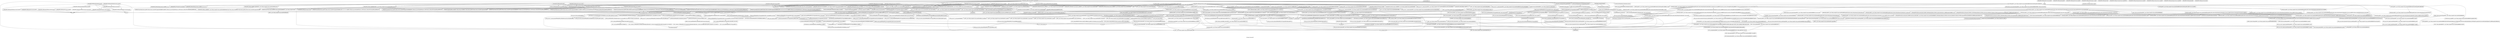 digraph "Call graph: dump_grid.ll" {
	label="Call graph: dump_grid.ll";

	Node0x55cff09b7820 [shape=record,label="{_ZN9LAMMPS_NS8DumpGridC2EPNS_6LAMMPSEiPPc}"];
	Node0x55cff09b7820 -> Node0x55cff0a41d60;
	Node0x55cff09b7820 -> Node0x55cff0a3c730;
	Node0x55cff09b7820 -> Node0x55cff0a3d840;
	Node0x55cff09b7820 -> Node0x55cff09642b0;
	Node0x55cff09b7820 -> Node0x55cff0a4b370;
	Node0x55cff09b7820 -> Node0x55cff0b8fa10;
	Node0x55cff09b7820 -> Node0x55cff08f7470;
	Node0x55cff09b7820 -> Node0x55cff0a58410;
	Node0x55cff09b7820 -> Node0x55cff09c1f20;
	Node0x55cff09b7820 -> Node0x55cff09b5da0;
	Node0x55cff09b7820 -> Node0x55cff08fc490;
	Node0x55cff09b7820 -> Node0x55cff0b245e0;
	Node0x55cff09b7820 -> Node0x55cff0a622f0;
	Node0x55cff09b7820 -> Node0x55cff0a15d80;
	Node0x55cff09b7820 -> Node0x55cff0911450;
	Node0x55cff09b7820 -> Node0x55cff0a97200;
	Node0x55cff09b7820 -> Node0x55cff0b65190;
	Node0x55cff09b7820 -> Node0x55cff0ad1bf0;
	Node0x55cff09b7820 -> Node0x55cff0adfe50;
	Node0x55cff09b7820 -> Node0x55cff0b06cf0;
	Node0x55cff09b7820 -> Node0x55cff0add610;
	Node0x55cff09b7820 -> Node0x55cff0a63550;
	Node0x55cff09b7820 -> Node0x55cff0aa0550;
	Node0x55cff09b7820 -> Node0x55cff0940380;
	Node0x55cff09b7820 -> Node0x55cff0936580;
	Node0x55cff09b7820 -> Node0x55cff094de40;
	Node0x55cff09b7820 -> Node0x55cff0a6c330;
	Node0x55cff09b7820 -> Node0x55cff099e2c0;
	Node0x55cff08f7910 [shape=record,label="{__gxx_personality_v0}"];
	Node0x55cff09c1f20 [shape=record,label="{_ZNSt7__cxx1112basic_stringIcSt11char_traitsIcESaIcEED1Ev}"];
	Node0x55cff09b5da0 [shape=record,label="{_ZNSaIcED1Ev}"];
	Node0x55cff0a622f0 [shape=record,label="{_ZN9LAMMPS_NS5utils8inumericEPKciS2_bPNS_6LAMMPSE}"];
	Node0x55cff0a41d60 [shape=record,label="{_ZN9LAMMPS_NS4DumpC2EPNS_6LAMMPSEiPPc}"];
	Node0x55cff0a3c730 [shape=record,label="{_ZNSt6vectorIPN9LAMMPS_NS7ComputeESaIS2_EEC2Ev}"];
	Node0x55cff0a3c730 -> Node0x55cff0b786e0;
	Node0x55cff0a3d840 [shape=record,label="{_ZNSt6vectorIPN9LAMMPS_NS3FixESaIS2_EEC2Ev}"];
	Node0x55cff0a3d840 -> Node0x55cff08f6480;
	Node0x55cff0a58410 [shape=record,label="{_ZN9LAMMPS_NS5Error3allERKNSt7__cxx1112basic_stringIcSt11char_traitsIcESaIcEEEiS8_}"];
	Node0x55cff09f9bc0 [shape=record,label="{_ZSt12__niter_baseIPNSt7__cxx1112basic_stringIcSt11char_traitsIcESaIcEEEET_S7_}"];
	Node0x55cff09fdc70 [shape=record,label="{_ZSt19__relocate_object_aINSt7__cxx1112basic_stringIcSt11char_traitsIcESaIcEEES5_SaIS5_EEvPT_PT0_RT1_}"];
	Node0x55cff09fdc70 -> Node0x55cff09feec0;
	Node0x55cff09fdc70 -> Node0x55cff0a02180;
	Node0x55cff09642b0 [shape=record,label="{_ZNSaIcEC1Ev}"];
	Node0x55cff0a4b370 [shape=record,label="{_ZNSt7__cxx1112basic_stringIcSt11char_traitsIcESaIcEEC2IS3_EEPKcRKS3_}"];
	Node0x55cff0a4b370 -> Node0x55cff08f69b0;
	Node0x55cff0a4b370 -> Node0x55cff08fa090;
	Node0x55cff0a4b370 -> Node0x55cff08f86d0;
	Node0x55cff0a4b370 -> Node0x55cff08f7520;
	Node0x55cff0a4b370 -> Node0x55cff08f6700;
	Node0x55cff08b62d0 [shape=record,label="{_ZdaPv}"];
	Node0x55cff0922b50 [shape=record,label="{_ZN9LAMMPS_NS6Memory5sfreeEPv}"];
	Node0x55cff091c120 [shape=record,label="{__clang_call_terminate}"];
	Node0x55cff091c120 -> Node0x55cff0924910;
	Node0x55cff091c120 -> Node0x55cff0919ef0;
	Node0x55cff0924910 [shape=record,label="{__cxa_begin_catch}"];
	Node0x55cff0ad1bf0 [shape=record,label="{_ZN9LAMMPS_NS5Error3allIJRiEEEvRKNSt7__cxx1112basic_stringIcSt11char_traitsIcESaIcEEEiSA_DpOT_}"];
	Node0x55cff0ad1bf0 -> Node0x55cff08fc300;
	Node0x55cff0ad1bf0 -> Node0x55cff092fdf0;
	Node0x55cff0ad1bf0 -> Node0x55cff0938ae0;
	Node0x55cff0a6c330 [shape=record,label="{_ZN9LAMMPS_NS5utils11expand_argsEPKciiPPciRS4_PNS_6LAMMPSE}"];
	Node0x55cff0a63550 [shape=record,label="{llvm.umul.with.overflow.i64}"];
	Node0x55cff0add610 [shape=record,label="{_Znam}"];
	Node0x55cff099e2c0 [shape=record,label="{_ZN9LAMMPS_NS8DumpGrid12parse_fieldsEiPPc}"];
	Node0x55cff099e2c0 -> Node0x55cff095b450;
	Node0x55cff099e2c0 -> Node0x55cff09642b0;
	Node0x55cff099e2c0 -> Node0x55cff0a4b370;
	Node0x55cff099e2c0 -> Node0x55cff094ddb0;
	Node0x55cff099e2c0 -> Node0x55cff09c1f20;
	Node0x55cff099e2c0 -> Node0x55cff09b5da0;
	Node0x55cff099e2c0 -> Node0x55cff08b62d0;
	Node0x55cff099e2c0 -> Node0x55cff0a6e350;
	Node0x55cff099e2c0 -> Node0x55cff0932880;
	Node0x55cff099e2c0 -> Node0x55cff0b9d110;
	Node0x55cff094de40 [shape=record,label="{strcmp}"];
	Node0x55cff0936580 [shape=record,label="{_ZN9LAMMPS_NS5Error3allIJRPcS3_EEEvRKNSt7__cxx1112basic_stringIcSt11char_traitsIcESaIcEEEiSB_DpOT_}"];
	Node0x55cff0936580 -> Node0x55cff08fc300;
	Node0x55cff0936580 -> Node0x55cff08fb7c0;
	Node0x55cff0936580 -> Node0x55cff0938ae0;
	Node0x55cff0940380 [shape=record,label="{_ZNSt7__cxx1112basic_stringIcSt11char_traitsIcESaIcEEC1Ev}"];
	Node0x55cff0a97200 [shape=record,label="{_ZNSt7__cxx1112basic_stringIcSt11char_traitsIcESaIcEE5clearEv}"];
	Node0x55cff0a15d80 [shape=record,label="{_ZNSt7__cxx1112basic_stringIcSt11char_traitsIcESaIcEEpLEPKc}"];
	Node0x55cff0aa0550 [shape=record,label="{_ZNSt7__cxx1112basic_stringIcSt11char_traitsIcESaIcEE6resizeEm}"];
	Node0x55cff0911450 [shape=record,label="{_ZNKSt7__cxx1112basic_stringIcSt11char_traitsIcESaIcEE4sizeEv}"];
	Node0x55cff0b245e0 [shape=record,label="{_ZN9LAMMPS_NS5utils6strdupERKNSt7__cxx1112basic_stringIcSt11char_traitsIcESaIcEEE}"];
	Node0x55cff0b06cf0 [shape=record,label="{_ZNSt6vectorINSt7__cxx1112basic_stringIcSt11char_traitsIcESaIcEEESaIS5_EE6resizeEm}"];
	Node0x55cff0b06cf0 -> Node0x55cff08f9f70;
	Node0x55cff0b06cf0 -> Node0x55cff08fb240;
	Node0x55cff0b06cf0 -> Node0x55cff08fb940;
	Node0x55cff0adfe50 [shape=record,label="{_ZNSt3mapINSt7__cxx1112basic_stringIcSt11char_traitsIcESaIcEEEiSt4lessIS5_ESaISt4pairIKS5_iEEEixEOS5_}"];
	Node0x55cff0adfe50 -> Node0x55cff08fb690;
	Node0x55cff0adfe50 -> Node0x55cff08fb730;
	Node0x55cff0adfe50 -> Node0x55cff08fc080;
	Node0x55cff0adfe50 -> Node0x55cff08fb4d0;
	Node0x55cff0adfe50 -> Node0x55cff0920a90;
	Node0x55cff0adfe50 -> Node0x55cff0987ed0;
	Node0x55cff0adfe50 -> Node0x55cff091faa0;
	Node0x55cff0adfe50 -> Node0x55cff0925d00;
	Node0x55cff0adfe50 -> Node0x55cff0917690;
	Node0x55cff0adfe50 -> Node0x55cff0918b10;
	Node0x55cff0b65190 [shape=record,label="{_ZNSt6vectorINSt7__cxx1112basic_stringIcSt11char_traitsIcESaIcEEESaIS5_EEixEm}"];
	Node0x55cff091faa0 [shape=record,label="{_ZNSt23_Rb_tree_const_iteratorISt4pairIKNSt7__cxx1112basic_stringIcSt11char_traitsIcESaIcEEEiEEC2ERKSt17_Rb_tree_iteratorIS8_E}"];
	Node0x55cff08fc490 [shape=record,label="{_ZNSt6vectorIPN9LAMMPS_NS3FixESaIS2_EED2Ev}"];
	Node0x55cff08fc490 -> Node0x55cff09193c0;
	Node0x55cff08fc490 -> Node0x55cff0919d80;
	Node0x55cff08fc490 -> Node0x55cff091b8f0;
	Node0x55cff08fc490 -> Node0x55cff091c120;
	Node0x55cff08f7470 [shape=record,label="{_ZNSt6vectorIPN9LAMMPS_NS7ComputeESaIS2_EED2Ev}"];
	Node0x55cff08f7470 -> Node0x55cff092d4a0;
	Node0x55cff08f7470 -> Node0x55cff0920300;
	Node0x55cff08f7470 -> Node0x55cff0921740;
	Node0x55cff08f7470 -> Node0x55cff091c120;
	Node0x55cff0b8fa10 [shape=record,label="{_ZN9LAMMPS_NS4DumpD2Ev}"];
	Node0x55cff0921fa0 [shape=record,label="{_ZN9LAMMPS_NS8DumpGridD2Ev}"];
	Node0x55cff0921fa0 -> Node0x55cff08b62d0;
	Node0x55cff0921fa0 -> Node0x55cff0922b50;
	Node0x55cff0921fa0 -> Node0x55cff091c120;
	Node0x55cff0921fa0 -> Node0x55cff0b8fa10;
	Node0x55cff0921fa0 -> Node0x55cff08f7470;
	Node0x55cff0921fa0 -> Node0x55cff08fc490;
	Node0x55cff0936060 [shape=record,label="{strlen}"];
	Node0x55cff09189a0 [shape=record,label="{_ZN9LAMMPS_NS6Domain15boundary_stringEPc}"];
	Node0x55cff094f880 [shape=record,label="{_ZN9LAMMPS_NS8DumpGrid13header_binaryEl}"];
	Node0x55cff094f880 -> Node0x55cff094b2a0;
	Node0x55cff094f880 -> Node0x55cff092b700;
	Node0x55cff094f880 -> Node0x55cff09778f0;
	Node0x55cff094f880 -> Node0x55cff0950850;
	Node0x55cff094f880 -> Node0x55cff0930d40;
	Node0x55cff0919ef0 [shape=record,label="{_ZSt9terminatev}"];
	Node0x55cff0926760 [shape=record,label="{_ZN9LAMMPS_NS8DumpGridD0Ev}"];
	Node0x55cff0926760 -> Node0x55cff0927730;
	Node0x55cff0927730 [shape=record,label="{_ZdlPv}"];
	Node0x55cff09290c0 [shape=record,label="{_ZN9LAMMPS_NS8DumpGrid10init_styleEv}"];
	Node0x55cff09290c0 -> Node0x55cff08b62d0;
	Node0x55cff09290c0 -> Node0x55cff0940380;
	Node0x55cff09290c0 -> Node0x55cff09642b0;
	Node0x55cff09290c0 -> Node0x55cff0a4b370;
	Node0x55cff09290c0 -> Node0x55cff0937680;
	Node0x55cff09290c0 -> Node0x55cff09c1f20;
	Node0x55cff09290c0 -> Node0x55cff09b5da0;
	Node0x55cff09290c0 -> Node0x55cff092b260;
	Node0x55cff09290c0 -> Node0x55cff092e0f0;
	Node0x55cff09290c0 -> Node0x55cff092f3f0;
	Node0x55cff09290c0 -> Node0x55cff0930ad0;
	Node0x55cff09290c0 -> Node0x55cff0939100;
	Node0x55cff09290c0 -> Node0x55cff0931070;
	Node0x55cff09290c0 -> Node0x55cff0911450;
	Node0x55cff09290c0 -> Node0x55cff0a15d80;
	Node0x55cff09290c0 -> Node0x55cff093dca0;
	Node0x55cff09290c0 -> Node0x55cff0b65190;
	Node0x55cff09290c0 -> Node0x55cff0a58410;
	Node0x55cff09290c0 -> Node0x55cff093ca20;
	Node0x55cff09290c0 -> Node0x55cff0931910;
	Node0x55cff09290c0 -> Node0x55cff093b220;
	Node0x55cff09290c0 -> Node0x55cff0933c50;
	Node0x55cff09290c0 -> Node0x55cff0b245e0;
	Node0x55cff09290c0 -> Node0x55cff0938330;
	Node0x55cff09290c0 -> Node0x55cff093c1f0;
	Node0x55cff09290c0 -> Node0x55cff0b9d110;
	Node0x55cff09290c0 -> Node0x55cff094ddb0;
	Node0x55cff09290c0 -> Node0x55cff09189a0;
	Node0x55cff09290c0 -> Node0x55cff0936060;
	Node0x55cff09290c0 -> Node0x55cff0935140;
	Node0x55cff09290c0 -> Node0x55cff09343f0;
	Node0x55cff09290c0 -> Node0x55cff08f9f70;
	Node0x55cff092f3f0 [shape=record,label="{_ZN9__gnu_cxxneIPNSt7__cxx1112basic_stringIcSt11char_traitsIcESaIcEEESt6vectorIS6_SaIS6_EEEEbRKNS_17__normal_iteratorIT_T0_EESG_}"];
	Node0x55cff092f3f0 -> Node0x55cff097f900;
	Node0x55cff0937680 [shape=record,label="{_ZN9LAMMPS_NS5utils11split_wordsERKNSt7__cxx1112basic_stringIcSt11char_traitsIcESaIcEEE}"];
	Node0x55cff092b260 [shape=record,label="{_ZNSt6vectorINSt7__cxx1112basic_stringIcSt11char_traitsIcESaIcEEESaIS5_EE5beginEv}"];
	Node0x55cff092b260 -> Node0x55cff09403f0;
	Node0x55cff092e0f0 [shape=record,label="{_ZNSt6vectorINSt7__cxx1112basic_stringIcSt11char_traitsIcESaIcEEESaIS5_EE3endEv}"];
	Node0x55cff092e0f0 -> Node0x55cff09403f0;
	Node0x55cff099ae10 [shape=record,label="{_ZN9__gnu_cxx13new_allocatorIPN9LAMMPS_NS3FixEE10deallocateEPS3_m}"];
	Node0x55cff099ae10 -> Node0x55cff0927730;
	Node0x55cff0931070 [shape=record,label="{_ZNK9__gnu_cxx17__normal_iteratorIPNSt7__cxx1112basic_stringIcSt11char_traitsIcESaIcEEESt6vectorIS6_SaIS6_EEEdeEv}"];
	Node0x55cff0931910 [shape=record,label="{_ZNSt7__cxx1112basic_stringIcSt11char_traitsIcESaIcEEpLERKS4_}"];
	Node0x55cff0933c50 [shape=record,label="{_ZN9__gnu_cxx17__normal_iteratorIPNSt7__cxx1112basic_stringIcSt11char_traitsIcESaIcEEESt6vectorIS6_SaIS6_EEEppEv}"];
	Node0x55cff0930ad0 [shape=record,label="{_ZNSt6vectorINSt7__cxx1112basic_stringIcSt11char_traitsIcESaIcEEESaIS5_EED2Ev}"];
	Node0x55cff0930ad0 -> Node0x55cff0943c30;
	Node0x55cff0930ad0 -> Node0x55cff0944d60;
	Node0x55cff0930ad0 -> Node0x55cff09463e0;
	Node0x55cff0930ad0 -> Node0x55cff091c120;
	Node0x55cff08f9f70 [shape=record,label="{_ZNKSt6vectorINSt7__cxx1112basic_stringIcSt11char_traitsIcESaIcEEESaIS5_EE4sizeEv}"];
	Node0x55cff09343f0 [shape=record,label="{_ZStplIcSt11char_traitsIcESaIcEENSt7__cxx1112basic_stringIT_T0_T1_EEOS8_PKS5_}"];
	Node0x55cff09343f0 -> Node0x55cff09476b0;
	Node0x55cff09343f0 -> Node0x55cff0948240;
	Node0x55cff0935140 [shape=record,label="{_ZStplIcSt11char_traitsIcESaIcEENSt7__cxx1112basic_stringIT_T0_T1_EERKS8_PKS5_}"];
	Node0x55cff0935140 -> Node0x55cff09489e0;
	Node0x55cff0935140 -> Node0x55cff09476b0;
	Node0x55cff0935140 -> Node0x55cff09c1f20;
	Node0x55cff0bae2a0 [shape=record,label="{_ZN9LAMMPS_NS8DumpGrid11pack_grid2dEi}"];
	Node0x55cff0bae2a0 -> Node0x55cff0938330;
	Node0x55cff0bae2a0 -> Node0x55cff093b220;
	Node0x55cff0bae2a0 -> Node0x55cff09b5da0;
	Node0x55cff0bae2a0 -> Node0x55cff09642b0;
	Node0x55cff0bae2a0 -> Node0x55cff0a4b370;
	Node0x55cff0bae2a0 -> Node0x55cff09c1f20;
	Node0x55cff0bae2a0 -> Node0x55cff0ad1bf0;
	Node0x55cff09517a0 [shape=record,label="{_ZN9LAMMPS_NS8DumpGrid23header_binary_triclinicEl}"];
	Node0x55cff09517a0 -> Node0x55cff094b2a0;
	Node0x55cff09517a0 -> Node0x55cff092b700;
	Node0x55cff09517a0 -> Node0x55cff09778f0;
	Node0x55cff09517a0 -> Node0x55cff0950850;
	Node0x55cff09517a0 -> Node0x55cff0930d40;
	Node0x55cff0951df0 [shape=record,label="{_ZN9LAMMPS_NS8DumpGrid11header_itemEl}"];
	Node0x55cff0951df0 -> Node0x55cff08f86d0;
	Node0x55cff0951df0 -> Node0x55cff09529c0;
	Node0x55cff0951df0 -> Node0x55cff0918b10;
	Node0x55cff0951df0 -> Node0x55cff0953810;
	Node0x55cff0951df0 -> Node0x55cff0956010;
	Node0x55cff0951df0 -> Node0x55cff0953e90;
	Node0x55cff0951df0 -> Node0x55cff0956200;
	Node0x55cff0951df0 -> Node0x55cff092fdf0;
	Node0x55cff0951df0 -> Node0x55cff09556e0;
	Node0x55cff0951df0 -> Node0x55cff0955100;
	Node0x55cff0953810 [shape=record,label="{_ZN3fmt6v9_lmp6vprintEP8_IO_FILENS0_17basic_string_viewIcEENS0_17basic_format_argsINS0_20basic_format_contextINS0_8appenderEcEEEE}"];
	Node0x55cff0957970 [shape=record,label="{_ZN9LAMMPS_NS8DumpGrid21header_item_triclinicEl}"];
	Node0x55cff0957970 -> Node0x55cff08f86d0;
	Node0x55cff0957970 -> Node0x55cff09529c0;
	Node0x55cff0957970 -> Node0x55cff0918b10;
	Node0x55cff0957970 -> Node0x55cff0953810;
	Node0x55cff0957970 -> Node0x55cff0956010;
	Node0x55cff0957970 -> Node0x55cff0953e90;
	Node0x55cff0957970 -> Node0x55cff0956200;
	Node0x55cff0957970 -> Node0x55cff092fdf0;
	Node0x55cff0957970 -> Node0x55cff0958a80;
	Node0x55cff0957970 -> Node0x55cff0955100;
	Node0x55cff0959400 [shape=record,label="{_ZN9LAMMPS_NS8DumpGrid12write_stringEiPd}"];
	Node0x55cff0959400 -> Node0x55cff092b700;
	Node0x55cff0959010 [shape=record,label="{_ZN9LAMMPS_NS8DumpGrid12write_binaryEiPd}"];
	Node0x55cff0959010 -> Node0x55cff092b700;
	Node0x55cff095ae90 [shape=record,label="{_ZN9LAMMPS_NS8DumpGrid11write_linesEiPd}"];
	Node0x55cff095ae90 -> Node0x55cff095bbe0;
	Node0x55cff094ddb0 [shape=record,label="{_ZNK9LAMMPS_NS6Modify17get_compute_by_idERKNSt7__cxx1112basic_stringIcSt11char_traitsIcESaIcEEE}"];
	Node0x55cff0938330 [shape=record,label="{_ZNSt6vectorIPN9LAMMPS_NS7ComputeESaIS2_EEixEm}"];
	Node0x55cff0939100 [shape=record,label="{_ZN9LAMMPS_NS5Error3allIJRPcEEEvRKNSt7__cxx1112basic_stringIcSt11char_traitsIcESaIcEEEiSB_DpOT_}"];
	Node0x55cff0939100 -> Node0x55cff08fc300;
	Node0x55cff0939100 -> Node0x55cff09529c0;
	Node0x55cff0939100 -> Node0x55cff0938ae0;
	Node0x55cff0b9d110 [shape=record,label="{_ZNK9LAMMPS_NS6Modify13get_fix_by_idERKNSt7__cxx1112basic_stringIcSt11char_traitsIcESaIcEEE}"];
	Node0x55cff093b220 [shape=record,label="{_ZNSt6vectorIPN9LAMMPS_NS3FixESaIS2_EEixEm}"];
	Node0x55cff093c1f0 [shape=record,label="{_ZN9LAMMPS_NS6Grid2d8get_sizeERiS1_}"];
	Node0x55cff093ca20 [shape=record,label="{_ZN9LAMMPS_NS6Grid3d8get_sizeERiS1_S1_}"];
	Node0x55cff093dca0 [shape=record,label="{_ZNK9LAMMPS_NS6Domain16get_region_by_idERKNSt7__cxx1112basic_stringIcSt11char_traitsIcESaIcEEE}"];
	Node0x55cff095e9c0 [shape=record,label="{_ZN9LAMMPS_NS8DumpGrid12write_headerEl}"];
	Node0x55cff095e9c0 -> Node0x55cff09642b0;
	Node0x55cff095e9c0 -> Node0x55cff0a4b370;
	Node0x55cff095e9c0 -> Node0x55cff09b5da0;
	Node0x55cff095e9c0 -> Node0x55cff0a58410;
	Node0x55cff095e9c0 -> Node0x55cff09c1f20;
	Node0x55cff0930d40 [shape=record,label="{_ZN9LAMMPS_NS8DumpGrid24header_unit_style_binaryEv}"];
	Node0x55cff0930d40 -> Node0x55cff0936060;
	Node0x55cff0930d40 -> Node0x55cff092b700;
	Node0x55cff092b700 [shape=record,label="{fwrite}"];
	Node0x55cff09778f0 [shape=record,label="{_ZN9LAMMPS_NS8DumpGrid21header_columns_binaryEv}"];
	Node0x55cff09778f0 -> Node0x55cff0936060;
	Node0x55cff09778f0 -> Node0x55cff092b700;
	Node0x55cff0950850 [shape=record,label="{_ZN9LAMMPS_NS8DumpGrid18header_time_binaryEv}"];
	Node0x55cff0950850 -> Node0x55cff092b700;
	Node0x55cff0950850 -> Node0x55cff0953e90;
	Node0x55cff0953e90 [shape=record,label="{_ZN9LAMMPS_NS4Dump12compute_timeEv}"];
	Node0x55cff094b2a0 [shape=record,label="{_ZN9LAMMPS_NS8DumpGrid20header_format_binaryEv}"];
	Node0x55cff094b2a0 -> Node0x55cff0961970;
	Node0x55cff094b2a0 -> Node0x55cff0963ee0;
	Node0x55cff094b2a0 -> Node0x55cff0964390;
	Node0x55cff0961970 [shape=record,label="{_ZN9LAMMPS_NS8DumpGrid26format_magic_string_binaryEv}"];
	Node0x55cff0961970 -> Node0x55cff0936060;
	Node0x55cff0961970 -> Node0x55cff092b700;
	Node0x55cff0963ee0 [shape=record,label="{_ZN9LAMMPS_NS8DumpGrid20format_endian_binaryEv}"];
	Node0x55cff0963ee0 -> Node0x55cff092b700;
	Node0x55cff0964390 [shape=record,label="{_ZN9LAMMPS_NS8DumpGrid22format_revision_binaryEv}"];
	Node0x55cff0964390 -> Node0x55cff092b700;
	Node0x55cff0965420 [shape=record,label="{_ZN9LAMMPS_NS8DumpGrid5countEv}"];
	Node0x55cff0965420 -> Node0x55cff0938330;
	Node0x55cff0965420 -> Node0x55cff093b220;
	Node0x55cff0965420 -> Node0x55cff09b5da0;
	Node0x55cff0965420 -> Node0x55cff09642b0;
	Node0x55cff0965420 -> Node0x55cff0a4b370;
	Node0x55cff0965420 -> Node0x55cff09c1f20;
	Node0x55cff0965420 -> Node0x55cff0939100;
	Node0x55cff0965420 -> Node0x55cff0ad1bf0;
	Node0x55cff0965420 -> Node0x55cff0bada70;
	Node0x55cff0965420 -> Node0x55cff0bad9f0;
	Node0x55cff0965420 -> Node0x55cff09661c0;
	Node0x55cff09661c0 [shape=record,label="{_ZN9LAMMPS_NS6Grid2d16get_bounds_ownedERiS1_S1_S1_}"];
	Node0x55cff0bad9f0 [shape=record,label="{_ZN9LAMMPS_NS6Grid3d16get_bounds_ownedERiS1_S1_S1_S1_S1_}"];
	Node0x55cff0bada70 [shape=record,label="{_ZNK9LAMMPS_NS7Compute14is_initializedEv}"];
	Node0x55cff0badb20 [shape=record,label="{_ZN9LAMMPS_NS8DumpGrid4packEPi}"];
	Node0x55cff0badbd0 [shape=record,label="{_ZN9LAMMPS_NS8DumpGrid14convert_stringEiPd}"];
	Node0x55cff0badbd0 -> Node0x55cff0badc50;
	Node0x55cff0badbd0 -> Node0x55cff0badd00;
	Node0x55cff0badc50 [shape=record,label="{_ZN9LAMMPS_NS6Memory4growIcEEPT_RS3_iPKc}"];
	Node0x55cff0badc50 -> Node0x55cff0bade30;
	Node0x55cff0badc50 -> Node0x55cff0badeb0;
	Node0x55cff0badd00 [shape=record,label="{sprintf}"];
	Node0x55cff0badf30 [shape=record,label="{_ZN9LAMMPS_NS8DumpGrid10write_dataEiPd}"];
	Node0x55cff095bbe0 [shape=record,label="{fprintf}"];
	Node0x55cff095b450 [shape=record,label="{_ZN9LAMMPS_NS5utils20check_grid_referenceEPcS1_iRS1_RiS3_S3_PNS_6LAMMPSE}"];
	Node0x55cff0932880 [shape=record,label="{_ZN9LAMMPS_NS8DumpGrid11add_computeERKNSt7__cxx1112basic_stringIcSt11char_traitsIcESaIcEEEPNS_7ComputeE}"];
	Node0x55cff0932880 -> Node0x55cff0bae040;
	Node0x55cff0932880 -> Node0x55cff0badeb0;
	Node0x55cff0932880 -> Node0x55cff0b245e0;
	Node0x55cff0932880 -> Node0x55cff0bae0f0;
	Node0x55cff0a6e350 [shape=record,label="{_ZN9LAMMPS_NS8DumpGrid7add_fixERKNSt7__cxx1112basic_stringIcSt11char_traitsIcESaIcEEEPNS_3FixE}"];
	Node0x55cff0a6e350 -> Node0x55cff0bae040;
	Node0x55cff0a6e350 -> Node0x55cff0badeb0;
	Node0x55cff0a6e350 -> Node0x55cff0b245e0;
	Node0x55cff0a6e350 -> Node0x55cff0bae220;
	Node0x55cff09668c0 [shape=record,label="{_ZN9LAMMPS_NS8DumpGrid11pack_grid3dEi}"];
	Node0x55cff09668c0 -> Node0x55cff0938330;
	Node0x55cff09668c0 -> Node0x55cff093b220;
	Node0x55cff09668c0 -> Node0x55cff09b5da0;
	Node0x55cff09668c0 -> Node0x55cff09642b0;
	Node0x55cff09668c0 -> Node0x55cff0a4b370;
	Node0x55cff09668c0 -> Node0x55cff09c1f20;
	Node0x55cff09668c0 -> Node0x55cff0ad1bf0;
	Node0x55cff0bae040 [shape=record,label="{_ZSteqIcSt11char_traitsIcESaIcEEbRKNSt7__cxx1112basic_stringIT_T0_T1_EEPKS5_}"];
	Node0x55cff0bae040 -> Node0x55cff0967080;
	Node0x55cff0badeb0 [shape=record,label="{_ZN9LAMMPS_NS6Memory8sreallocEPvlPKc}"];
	Node0x55cff0bae0f0 [shape=record,label="{_ZNSt6vectorIPN9LAMMPS_NS7ComputeESaIS2_EE9push_backERKS2_}"];
	Node0x55cff0bae0f0 -> Node0x55cff0967dc0;
	Node0x55cff0bae0f0 -> Node0x55cff0968d80;
	Node0x55cff0bae0f0 -> Node0x55cff09690e0;
	Node0x55cff0bae220 [shape=record,label="{_ZNSt6vectorIPN9LAMMPS_NS3FixESaIS2_EE9push_backERKS2_}"];
	Node0x55cff0bae220 -> Node0x55cff0969e60;
	Node0x55cff0bae220 -> Node0x55cff096a980;
	Node0x55cff0bae220 -> Node0x55cff096af60;
	Node0x55cff096b390 [shape=record,label="{_ZN9LAMMPS_NS8DumpGrid12modify_paramEiPPc}"];
	Node0x55cff096b390 -> Node0x55cff094de40;
	Node0x55cff096b390 -> Node0x55cff09642b0;
	Node0x55cff096b390 -> Node0x55cff0a4b370;
	Node0x55cff096b390 -> Node0x55cff09b5da0;
	Node0x55cff096b390 -> Node0x55cff09c1f20;
	Node0x55cff096b390 -> Node0x55cff0a58410;
	Node0x55cff096b390 -> Node0x55cff0b245e0;
	Node0x55cff096b390 -> Node0x55cff08b62d0;
	Node0x55cff096b390 -> Node0x55cff0a622f0;
	Node0x55cff096b390 -> Node0x55cff0badd00;
	Node0x55cff096b390 -> Node0x55cff0974fa0;
	Node0x55cff096b390 -> Node0x55cff0add610;
	Node0x55cff096b390 -> Node0x55cff0936060;
	Node0x55cff096b390 -> Node0x55cff0939100;
	Node0x55cff096b390 -> Node0x55cff093dca0;
	Node0x55cff0974fa0 [shape=record,label="{strchr}"];
	Node0x55cff096faa0 [shape=record,label="{_ZN9LAMMPS_NS8DumpGrid12memory_usageEv}"];
	Node0x55cff096faa0 -> Node0x55cff0970990;
	Node0x55cff0970990 [shape=record,label="{_ZN9LAMMPS_NS4Dump12memory_usageEv}"];
	Node0x55cff09718c0 [shape=record,label="{_ZN9LAMMPS_NS4Dump5writeEv}"];
	Node0x55cff0972b10 [shape=record,label="{_ZN9LAMMPS_NS4Dump17pack_forward_commEiPiPdiS1_}"];
	Node0x55cff0973030 [shape=record,label="{_ZN9LAMMPS_NS4Dump19unpack_forward_commEiiPd}"];
	Node0x55cff0974140 [shape=record,label="{_ZN9LAMMPS_NS4Dump17pack_reverse_commEiiPd}"];
	Node0x55cff09746b0 [shape=record,label="{_ZN9LAMMPS_NS4Dump19unpack_reverse_commEiPiPd}"];
	Node0x55cff0975640 [shape=record,label="{_ZN9LAMMPS_NS4Dump8openfileEv}"];
	Node0x55cff0976350 [shape=record,label="{_ZN9LAMMPS_NS4Dump12write_footerEv}"];
	Node0x55cff0b786e0 [shape=record,label="{_ZNSt12_Vector_baseIPN9LAMMPS_NS7ComputeESaIS2_EEC2Ev}"];
	Node0x55cff0b786e0 -> Node0x55cff0977490;
	Node0x55cff0977490 [shape=record,label="{_ZNSt12_Vector_baseIPN9LAMMPS_NS7ComputeESaIS2_EE12_Vector_implC2Ev}"];
	Node0x55cff0977490 -> Node0x55cff0978380;
	Node0x55cff0977490 -> Node0x55cff09790e0;
	Node0x55cff0978380 [shape=record,label="{_ZNSaIPN9LAMMPS_NS7ComputeEEC2Ev}"];
	Node0x55cff0978380 -> Node0x55cff0979de0;
	Node0x55cff09790e0 [shape=record,label="{_ZNSt12_Vector_baseIPN9LAMMPS_NS7ComputeESaIS2_EE17_Vector_impl_dataC2Ev}"];
	Node0x55cff0979de0 [shape=record,label="{_ZN9__gnu_cxx13new_allocatorIPN9LAMMPS_NS7ComputeEEC2Ev}"];
	Node0x55cff08f6480 [shape=record,label="{_ZNSt12_Vector_baseIPN9LAMMPS_NS3FixESaIS2_EEC2Ev}"];
	Node0x55cff08f6480 -> Node0x55cff097a8f0;
	Node0x55cff097a8f0 [shape=record,label="{_ZNSt12_Vector_baseIPN9LAMMPS_NS3FixESaIS2_EE12_Vector_implC2Ev}"];
	Node0x55cff097a8f0 -> Node0x55cff097c920;
	Node0x55cff097a8f0 -> Node0x55cff097d8c0;
	Node0x55cff097c920 [shape=record,label="{_ZNSaIPN9LAMMPS_NS3FixEEC2Ev}"];
	Node0x55cff097c920 -> Node0x55cff097e680;
	Node0x55cff097d8c0 [shape=record,label="{_ZNSt12_Vector_baseIPN9LAMMPS_NS3FixESaIS2_EE17_Vector_impl_dataC2Ev}"];
	Node0x55cff097e680 [shape=record,label="{_ZN9__gnu_cxx13new_allocatorIPN9LAMMPS_NS3FixEEC2Ev}"];
	Node0x55cff09489e0 [shape=record,label="{_ZNSt7__cxx1112basic_stringIcSt11char_traitsIcESaIcEEC1ERKS4_}"];
	Node0x55cff09476b0 [shape=record,label="{_ZNSt7__cxx1112basic_stringIcSt11char_traitsIcESaIcEE6appendEPKc}"];
	Node0x55cff0920300 [shape=record,label="{_ZSt8_DestroyIPPN9LAMMPS_NS7ComputeES2_EvT_S4_RSaIT0_E}"];
	Node0x55cff0920300 -> Node0x55cff0980b00;
	Node0x55cff092d4a0 [shape=record,label="{_ZNSt12_Vector_baseIPN9LAMMPS_NS7ComputeESaIS2_EE19_M_get_Tp_allocatorEv}"];
	Node0x55cff0921740 [shape=record,label="{_ZNSt12_Vector_baseIPN9LAMMPS_NS7ComputeESaIS2_EED2Ev}"];
	Node0x55cff0921740 -> Node0x55cff0982190;
	Node0x55cff0921740 -> Node0x55cff0983e00;
	Node0x55cff0921740 -> Node0x55cff091c120;
	Node0x55cff0980b00 [shape=record,label="{_ZSt8_DestroyIPPN9LAMMPS_NS7ComputeEEvT_S4_}"];
	Node0x55cff0980b00 -> Node0x55cff0984f60;
	Node0x55cff0984f60 [shape=record,label="{_ZNSt12_Destroy_auxILb1EE9__destroyIPPN9LAMMPS_NS7ComputeEEEvT_S6_}"];
	Node0x55cff0982190 [shape=record,label="{_ZNSt12_Vector_baseIPN9LAMMPS_NS7ComputeESaIS2_EE13_M_deallocateEPS2_m}"];
	Node0x55cff0982190 -> Node0x55cff09855b0;
	Node0x55cff0983e00 [shape=record,label="{_ZNSt12_Vector_baseIPN9LAMMPS_NS7ComputeESaIS2_EE12_Vector_implD2Ev}"];
	Node0x55cff0983e00 -> Node0x55cff09876d0;
	Node0x55cff09855b0 [shape=record,label="{_ZNSt16allocator_traitsISaIPN9LAMMPS_NS7ComputeEEE10deallocateERS3_PS2_m}"];
	Node0x55cff09855b0 -> Node0x55cff0988680;
	Node0x55cff0988680 [shape=record,label="{_ZN9__gnu_cxx13new_allocatorIPN9LAMMPS_NS7ComputeEE10deallocateEPS3_m}"];
	Node0x55cff0988680 -> Node0x55cff0927730;
	Node0x55cff09876d0 [shape=record,label="{_ZNSaIPN9LAMMPS_NS7ComputeEED2Ev}"];
	Node0x55cff09876d0 -> Node0x55cff098a3a0;
	Node0x55cff098a3a0 [shape=record,label="{_ZN9__gnu_cxx13new_allocatorIPN9LAMMPS_NS7ComputeEED2Ev}"];
	Node0x55cff0919d80 [shape=record,label="{_ZSt8_DestroyIPPN9LAMMPS_NS3FixES2_EvT_S4_RSaIT0_E}"];
	Node0x55cff0919d80 -> Node0x55cff098cdf0;
	Node0x55cff09193c0 [shape=record,label="{_ZNSt12_Vector_baseIPN9LAMMPS_NS3FixESaIS2_EE19_M_get_Tp_allocatorEv}"];
	Node0x55cff091b8f0 [shape=record,label="{_ZNSt12_Vector_baseIPN9LAMMPS_NS3FixESaIS2_EED2Ev}"];
	Node0x55cff091b8f0 -> Node0x55cff0992a50;
	Node0x55cff091b8f0 -> Node0x55cff0996c30;
	Node0x55cff091b8f0 -> Node0x55cff091c120;
	Node0x55cff098cdf0 [shape=record,label="{_ZSt8_DestroyIPPN9LAMMPS_NS3FixEEvT_S4_}"];
	Node0x55cff098cdf0 -> Node0x55cff0998300;
	Node0x55cff0998300 [shape=record,label="{_ZNSt12_Destroy_auxILb1EE9__destroyIPPN9LAMMPS_NS3FixEEEvT_S6_}"];
	Node0x55cff0992a50 [shape=record,label="{_ZNSt12_Vector_baseIPN9LAMMPS_NS3FixESaIS2_EE13_M_deallocateEPS2_m}"];
	Node0x55cff0992a50 -> Node0x55cff0998d90;
	Node0x55cff0996c30 [shape=record,label="{_ZNSt12_Vector_baseIPN9LAMMPS_NS3FixESaIS2_EE12_Vector_implD2Ev}"];
	Node0x55cff0996c30 -> Node0x55cff099a0b0;
	Node0x55cff0998d90 [shape=record,label="{_ZNSt16allocator_traitsISaIPN9LAMMPS_NS3FixEEE10deallocateERS3_PS2_m}"];
	Node0x55cff0998d90 -> Node0x55cff099ae10;
	Node0x55cff099a0b0 [shape=record,label="{_ZNSaIPN9LAMMPS_NS3FixEED2Ev}"];
	Node0x55cff099a0b0 -> Node0x55cff099cce0;
	Node0x55cff099cce0 [shape=record,label="{_ZN9__gnu_cxx13new_allocatorIPN9LAMMPS_NS3FixEED2Ev}"];
	Node0x55cff08f69b0 [shape=record,label="{_ZNSt7__cxx1112basic_stringIcSt11char_traitsIcESaIcEE13_M_local_dataEv}"];
	Node0x55cff08fa090 [shape=record,label="{_ZNSt7__cxx1112basic_stringIcSt11char_traitsIcESaIcEE12_Alloc_hiderC1EPcRKS3_}"];
	Node0x55cff08f7520 [shape=record,label="{_ZNSt7__cxx1112basic_stringIcSt11char_traitsIcESaIcEE12_M_constructIPKcEEvT_S8_}"];
	Node0x55cff08f7520 -> Node0x55cff09a14f0;
	Node0x55cff08f86d0 [shape=record,label="{_ZNSt11char_traitsIcE6lengthEPKc}"];
	Node0x55cff08f86d0 -> Node0x55cff09a3000;
	Node0x55cff08f86d0 -> Node0x55cff0936060;
	Node0x55cff08f6700 [shape=record,label="{_ZNSt7__cxx1112basic_stringIcSt11char_traitsIcESaIcEE12_Alloc_hiderD2Ev}"];
	Node0x55cff08f6700 -> Node0x55cff09a4250;
	Node0x55cff09a14f0 [shape=record,label="{_ZNSt7__cxx1112basic_stringIcSt11char_traitsIcESaIcEE16_M_construct_auxIPKcEEvT_S8_St12__false_type}"];
	Node0x55cff09a14f0 -> Node0x55cff09a5e10;
	Node0x55cff09a5e10 [shape=record,label="{_ZNSt7__cxx1112basic_stringIcSt11char_traitsIcESaIcEE12_M_constructIPKcEEvT_S8_St20forward_iterator_tag}"];
	Node0x55cff09a5e10 -> Node0x55cff09a78c0;
	Node0x55cff09a5e10 -> Node0x55cff09a90f0;
	Node0x55cff09a5e10 -> Node0x55cff09a9f70;
	Node0x55cff09a5e10 -> Node0x55cff09ab590;
	Node0x55cff09a5e10 -> Node0x55cff09ac390;
	Node0x55cff09a5e10 -> Node0x55cff09ace60;
	Node0x55cff09a5e10 -> Node0x55cff09ae680;
	Node0x55cff09a5e10 -> Node0x55cff09afd90;
	Node0x55cff09a5e10 -> Node0x55cff0924910;
	Node0x55cff09a5e10 -> Node0x55cff09b0180;
	Node0x55cff09a5e10 -> Node0x55cff09b0f10;
	Node0x55cff09a5e10 -> Node0x55cff09b1590;
	Node0x55cff09a5e10 -> Node0x55cff09b2c80;
	Node0x55cff09a5e10 -> Node0x55cff091c120;
	Node0x55cff09a78c0 [shape=record,label="{_ZN9__gnu_cxx17__is_null_pointerIKcEEbPT_}"];
	Node0x55cff09a90f0 [shape=record,label="{_ZSt19__throw_logic_errorPKc}"];
	Node0x55cff09a9f70 [shape=record,label="{_ZSt8distanceIPKcENSt15iterator_traitsIT_E15difference_typeES3_S3_}"];
	Node0x55cff09a9f70 -> Node0x55cff09b3060;
	Node0x55cff09a9f70 -> Node0x55cff09b49d0;
	Node0x55cff09ac390 [shape=record,label="{_ZNSt7__cxx1112basic_stringIcSt11char_traitsIcESaIcEE7_M_dataEPc}"];
	Node0x55cff09ab590 [shape=record,label="{_ZNSt7__cxx1112basic_stringIcSt11char_traitsIcESaIcEE9_M_createERmm}"];
	Node0x55cff09ace60 [shape=record,label="{_ZNSt7__cxx1112basic_stringIcSt11char_traitsIcESaIcEE11_M_capacityEm}"];
	Node0x55cff09afd90 [shape=record,label="{_ZNSt7__cxx1112basic_stringIcSt11char_traitsIcESaIcEE13_S_copy_charsEPcPKcS7_}"];
	Node0x55cff09ae680 [shape=record,label="{_ZNKSt7__cxx1112basic_stringIcSt11char_traitsIcESaIcEE7_M_dataEv}"];
	Node0x55cff09b0180 [shape=record,label="{_ZNSt7__cxx1112basic_stringIcSt11char_traitsIcESaIcEE10_M_disposeEv}"];
	Node0x55cff09b0f10 [shape=record,label="{__cxa_rethrow}"];
	Node0x55cff09b1590 [shape=record,label="{__cxa_end_catch}"];
	Node0x55cff09b2c80 [shape=record,label="{_ZNSt7__cxx1112basic_stringIcSt11char_traitsIcESaIcEE13_M_set_lengthEm}"];
	Node0x55cff09b49d0 [shape=record,label="{_ZSt10__distanceIPKcENSt15iterator_traitsIT_E15difference_typeES3_S3_St26random_access_iterator_tag}"];
	Node0x55cff09b3060 [shape=record,label="{_ZSt19__iterator_categoryIPKcENSt15iterator_traitsIT_E17iterator_categoryERKS3_}"];
	Node0x55cff09a3000 [shape=record,label="{_ZN9__gnu_cxx11char_traitsIcE6lengthEPKc}"];
	Node0x55cff09a3000 -> Node0x55cff09bc080;
	Node0x55cff09bc080 [shape=record,label="{_ZN9__gnu_cxx11char_traitsIcE2eqERKcS3_}"];
	Node0x55cff09a4250 [shape=record,label="{_ZNSaIcED2Ev}"];
	Node0x55cff0938ae0 [shape=record,label="{_ZN9LAMMPS_NS5Error4_allERKNSt7__cxx1112basic_stringIcSt11char_traitsIcESaIcEEEiN3fmt6v9_lmp17basic_string_viewIcEENSA_17basic_format_argsINSA_20basic_format_contextINSA_8appenderEcEEEE}"];
	Node0x55cff08fc300 [shape=record,label="{_ZN3fmt6v9_lmp17basic_string_viewIcEC2ISt11char_traitsIcESaIcEEERKNSt7__cxx1112basic_stringIcT_T0_EE}"];
	Node0x55cff08fc300 -> Node0x55cff09be890;
	Node0x55cff08fc300 -> Node0x55cff0911450;
	Node0x55cff092fdf0 [shape=record,label="{_ZN3fmt6v9_lmp16make_format_argsINS0_20basic_format_contextINS0_8appenderEcEEJRiEEENS0_16format_arg_storeIT_JDpNSt9remove_cvINSt16remove_referenceIT0_E4typeEE4typeEEEEDpOSA_}"];
	Node0x55cff092fdf0 -> Node0x55cff0918b10;
	Node0x55cff09be890 [shape=record,label="{_ZNKSt7__cxx1112basic_stringIcSt11char_traitsIcESaIcEE4dataEv}"];
	Node0x55cff0918b10 [shape=record,label="{llvm.memcpy.p0.p0.i64}"];
	Node0x55cff08fb7c0 [shape=record,label="{_ZN3fmt6v9_lmp16make_format_argsINS0_20basic_format_contextINS0_8appenderEcEEJRPcS6_EEENS0_16format_arg_storeIT_JDpNSt9remove_cvINSt16remove_referenceIT0_E4typeEE4typeEEEEDpOSB_}"];
	Node0x55cff08fb7c0 -> Node0x55cff0918b10;
	Node0x55cff08fb940 [shape=record,label="{_ZNSt6vectorINSt7__cxx1112basic_stringIcSt11char_traitsIcESaIcEEESaIS5_EE17_M_default_appendEm}"];
	Node0x55cff08fb940 -> Node0x55cff08f9f70;
	Node0x55cff08fb940 -> Node0x55cff09c5620;
	Node0x55cff08fb940 -> Node0x55cff091c120;
	Node0x55cff08fb940 -> Node0x55cff0943c30;
	Node0x55cff08fb940 -> Node0x55cff09c5ce0;
	Node0x55cff08fb940 -> Node0x55cff09c67d0;
	Node0x55cff08fb940 -> Node0x55cff09c71e0;
	Node0x55cff08fb940 -> Node0x55cff0bb2e10;
	Node0x55cff08fb940 -> Node0x55cff0bb2e90;
	Node0x55cff08fb940 -> Node0x55cff0924910;
	Node0x55cff08fb940 -> Node0x55cff09b1590;
	Node0x55cff08fb940 -> Node0x55cff09b0f10;
	Node0x55cff08fb240 [shape=record,label="{_ZNSt6vectorINSt7__cxx1112basic_stringIcSt11char_traitsIcESaIcEEESaIS5_EE15_M_erase_at_endEPS5_}"];
	Node0x55cff08fb240 -> Node0x55cff0943c30;
	Node0x55cff08fb240 -> Node0x55cff0944d60;
	Node0x55cff08fb240 -> Node0x55cff091c120;
	Node0x55cff09c5620 [shape=record,label="{_ZNKSt6vectorINSt7__cxx1112basic_stringIcSt11char_traitsIcESaIcEEESaIS5_EE8max_sizeEv}"];
	Node0x55cff09c5620 -> Node0x55cff09c7d10;
	Node0x55cff09c5620 -> Node0x55cff09c85f0;
	Node0x55cff09c5ce0 [shape=record,label="{_ZSt27__uninitialized_default_n_aIPNSt7__cxx1112basic_stringIcSt11char_traitsIcESaIcEEEmS5_ET_S7_T0_RSaIT1_E}"];
	Node0x55cff09c5ce0 -> Node0x55cff09c8d50;
	Node0x55cff0943c30 [shape=record,label="{_ZNSt12_Vector_baseINSt7__cxx1112basic_stringIcSt11char_traitsIcESaIcEEESaIS5_EE19_M_get_Tp_allocatorEv}"];
	Node0x55cff09c67d0 [shape=record,label="{_ZNKSt6vectorINSt7__cxx1112basic_stringIcSt11char_traitsIcESaIcEEESaIS5_EE12_M_check_lenEmPKc}"];
	Node0x55cff09c67d0 -> Node0x55cff09c5620;
	Node0x55cff09c67d0 -> Node0x55cff08f9f70;
	Node0x55cff09c67d0 -> Node0x55cff09c98c0;
	Node0x55cff09c67d0 -> Node0x55cff09ca550;
	Node0x55cff09c71e0 [shape=record,label="{_ZNSt12_Vector_baseINSt7__cxx1112basic_stringIcSt11char_traitsIcESaIcEEESaIS5_EE11_M_allocateEm}"];
	Node0x55cff09c71e0 -> Node0x55cff09cacb0;
	Node0x55cff0bb2e10 [shape=record,label="{_ZNSt12_Vector_baseINSt7__cxx1112basic_stringIcSt11char_traitsIcESaIcEEESaIS5_EE13_M_deallocateEPS5_m}"];
	Node0x55cff0bb2e10 -> Node0x55cff09cb410;
	Node0x55cff0bb2e90 [shape=record,label="{_ZNSt6vectorINSt7__cxx1112basic_stringIcSt11char_traitsIcESaIcEEESaIS5_EE11_S_relocateEPS5_S8_S8_RS6_}"];
	Node0x55cff0bb2e90 -> Node0x55cff09cb6e0;
	Node0x55cff09c85f0 [shape=record,label="{_ZNSt6vectorINSt7__cxx1112basic_stringIcSt11char_traitsIcESaIcEEESaIS5_EE11_S_max_sizeERKS6_}"];
	Node0x55cff09c85f0 -> Node0x55cff09cc4c0;
	Node0x55cff09c85f0 -> Node0x55cff09d5300;
	Node0x55cff09c85f0 -> Node0x55cff091c120;
	Node0x55cff09cb6e0 [shape=record,label="{_ZNSt6vectorINSt7__cxx1112basic_stringIcSt11char_traitsIcESaIcEEESaIS5_EE14_S_do_relocateEPS5_S8_S8_RS6_St17integral_constantIbLb1EE}"];
	Node0x55cff09cb6e0 -> Node0x55cff09f66e0;
	Node0x55cff09c7d10 [shape=record,label="{_ZNKSt12_Vector_baseINSt7__cxx1112basic_stringIcSt11char_traitsIcESaIcEEESaIS5_EE19_M_get_Tp_allocatorEv}"];
	Node0x55cff09cc4c0 [shape=record,label="{_ZNSt16allocator_traitsISaINSt7__cxx1112basic_stringIcSt11char_traitsIcESaIcEEEEE8max_sizeERKS6_}"];
	Node0x55cff09cc4c0 -> Node0x55cff09d6760;
	Node0x55cff09d5300 [shape=record,label="{_ZSt3minImERKT_S2_S2_}"];
	Node0x55cff09d6760 [shape=record,label="{_ZNK9__gnu_cxx13new_allocatorINSt7__cxx1112basic_stringIcSt11char_traitsIcESaIcEEEE8max_sizeEv}"];
	Node0x55cff09c8d50 [shape=record,label="{_ZSt25__uninitialized_default_nIPNSt7__cxx1112basic_stringIcSt11char_traitsIcESaIcEEEmET_S7_T0_}"];
	Node0x55cff09c8d50 -> Node0x55cff09d7930;
	Node0x55cff09d7930 [shape=record,label="{_ZNSt27__uninitialized_default_n_1ILb0EE18__uninit_default_nIPNSt7__cxx1112basic_stringIcSt11char_traitsIcESaIcEEEmEET_S9_T0_}"];
	Node0x55cff09d7930 -> Node0x55cff09d9620;
	Node0x55cff09d7930 -> Node0x55cff0924910;
	Node0x55cff09d7930 -> Node0x55cff09dcf00;
	Node0x55cff09d7930 -> Node0x55cff09b0f10;
	Node0x55cff09d7930 -> Node0x55cff09b1590;
	Node0x55cff09d7930 -> Node0x55cff09de230;
	Node0x55cff09d7930 -> Node0x55cff091c120;
	Node0x55cff09d9620 [shape=record,label="{_ZSt10_ConstructINSt7__cxx1112basic_stringIcSt11char_traitsIcESaIcEEEJEEvPT_DpOT0_}"];
	Node0x55cff09d9620 -> Node0x55cff0940380;
	Node0x55cff09dcf00 [shape=record,label="{_ZSt8_DestroyIPNSt7__cxx1112basic_stringIcSt11char_traitsIcESaIcEEEEvT_S7_}"];
	Node0x55cff09dcf00 -> Node0x55cff09dfd80;
	Node0x55cff09de230 [shape=record,label="{llvm.trap}"];
	Node0x55cff09dfd80 [shape=record,label="{_ZNSt12_Destroy_auxILb0EE9__destroyIPNSt7__cxx1112basic_stringIcSt11char_traitsIcESaIcEEEEEvT_S9_}"];
	Node0x55cff09dfd80 -> Node0x55cff09e3430;
	Node0x55cff09e3430 [shape=record,label="{_ZSt8_DestroyINSt7__cxx1112basic_stringIcSt11char_traitsIcESaIcEEEEvPT_}"];
	Node0x55cff09e3430 -> Node0x55cff09c1f20;
	Node0x55cff09c98c0 [shape=record,label="{_ZSt20__throw_length_errorPKc}"];
	Node0x55cff09ca550 [shape=record,label="{_ZSt3maxImERKT_S2_S2_}"];
	Node0x55cff09cacb0 [shape=record,label="{_ZNSt16allocator_traitsISaINSt7__cxx1112basic_stringIcSt11char_traitsIcESaIcEEEEE8allocateERS6_m}"];
	Node0x55cff09cacb0 -> Node0x55cff09e6da0;
	Node0x55cff09e6da0 [shape=record,label="{_ZN9__gnu_cxx13new_allocatorINSt7__cxx1112basic_stringIcSt11char_traitsIcESaIcEEEE8allocateEmPKv}"];
	Node0x55cff09e6da0 -> Node0x55cff09d6760;
	Node0x55cff09e6da0 -> Node0x55cff09eb8e0;
	Node0x55cff09e6da0 -> Node0x55cff09e9220;
	Node0x55cff09eb8e0 [shape=record,label="{_ZSt17__throw_bad_allocv}"];
	Node0x55cff09e9220 [shape=record,label="{_Znwm}"];
	Node0x55cff09cb410 [shape=record,label="{_ZNSt16allocator_traitsISaINSt7__cxx1112basic_stringIcSt11char_traitsIcESaIcEEEEE10deallocateERS6_PS5_m}"];
	Node0x55cff09cb410 -> Node0x55cff09eff40;
	Node0x55cff09eff40 [shape=record,label="{_ZN9__gnu_cxx13new_allocatorINSt7__cxx1112basic_stringIcSt11char_traitsIcESaIcEEEE10deallocateEPS6_m}"];
	Node0x55cff09eff40 -> Node0x55cff0927730;
	Node0x55cff09f66e0 [shape=record,label="{_ZSt12__relocate_aIPNSt7__cxx1112basic_stringIcSt11char_traitsIcESaIcEEES6_SaIS5_EET0_T_S9_S8_RT1_}"];
	Node0x55cff09f66e0 -> Node0x55cff09f9bc0;
	Node0x55cff09f66e0 -> Node0x55cff09fc530;
	Node0x55cff09fc530 [shape=record,label="{_ZSt14__relocate_a_1IPNSt7__cxx1112basic_stringIcSt11char_traitsIcESaIcEEES6_SaIS5_EET0_T_S9_S8_RT1_}"];
	Node0x55cff09fc530 -> Node0x55cff09fdc70;
	Node0x55cff09feec0 [shape=record,label="{_ZNSt16allocator_traitsISaINSt7__cxx1112basic_stringIcSt11char_traitsIcESaIcEEEEE9constructIS5_JS5_EEEvRS6_PT_DpOT0_}"];
	Node0x55cff09feec0 -> Node0x55cff0a03960;
	Node0x55cff0a02180 [shape=record,label="{_ZNSt16allocator_traitsISaINSt7__cxx1112basic_stringIcSt11char_traitsIcESaIcEEEEE7destroyIS5_EEvRS6_PT_}"];
	Node0x55cff0a02180 -> Node0x55cff0a04ff0;
	Node0x55cff0a03960 [shape=record,label="{_ZN9__gnu_cxx13new_allocatorINSt7__cxx1112basic_stringIcSt11char_traitsIcESaIcEEEE9constructIS6_JS6_EEEvPT_DpOT0_}"];
	Node0x55cff0a03960 -> Node0x55cff0948240;
	Node0x55cff0948240 [shape=record,label="{_ZNSt7__cxx1112basic_stringIcSt11char_traitsIcESaIcEEC1EOS4_}"];
	Node0x55cff0a04ff0 [shape=record,label="{_ZN9__gnu_cxx13new_allocatorINSt7__cxx1112basic_stringIcSt11char_traitsIcESaIcEEEE7destroyIS6_EEvPT_}"];
	Node0x55cff0a04ff0 -> Node0x55cff09c1f20;
	Node0x55cff0944d60 [shape=record,label="{_ZSt8_DestroyIPNSt7__cxx1112basic_stringIcSt11char_traitsIcESaIcEEES5_EvT_S7_RSaIT0_E}"];
	Node0x55cff0944d60 -> Node0x55cff09dcf00;
	Node0x55cff08fb690 [shape=record,label="{_ZNSt3mapINSt7__cxx1112basic_stringIcSt11char_traitsIcESaIcEEEiSt4lessIS5_ESaISt4pairIKS5_iEEE11lower_boundERS9_}"];
	Node0x55cff08fb690 -> Node0x55cff0a08f00;
	Node0x55cff08fc080 [shape=record,label="{_ZSteqRKSt17_Rb_tree_iteratorISt4pairIKNSt7__cxx1112basic_stringIcSt11char_traitsIcESaIcEEEiEESB_}"];
	Node0x55cff08fb730 [shape=record,label="{_ZNSt3mapINSt7__cxx1112basic_stringIcSt11char_traitsIcESaIcEEEiSt4lessIS5_ESaISt4pairIKS5_iEEE3endEv}"];
	Node0x55cff08fb730 -> Node0x55cff0a0a980;
	Node0x55cff08fb4d0 [shape=record,label="{_ZNKSt3mapINSt7__cxx1112basic_stringIcSt11char_traitsIcESaIcEEEiSt4lessIS5_ESaISt4pairIKS5_iEEE8key_compEv}"];
	Node0x55cff08fb4d0 -> Node0x55cff0a0bfe0;
	Node0x55cff0a0a980 [shape=record,label="{_ZNSt8_Rb_treeINSt7__cxx1112basic_stringIcSt11char_traitsIcESaIcEEESt4pairIKS5_iESt10_Select1stIS8_ESt4lessIS5_ESaIS8_EE3endEv}"];
	Node0x55cff0a0a980 -> Node0x55cff0a1b820;
	Node0x55cff0987ed0 [shape=record,label="{_ZNKSt4lessINSt7__cxx1112basic_stringIcSt11char_traitsIcESaIcEEEEclERKS5_S8_}"];
	Node0x55cff0987ed0 -> Node0x55cff0a11510;
	Node0x55cff0a0bfe0 [shape=record,label="{_ZNKSt8_Rb_treeINSt7__cxx1112basic_stringIcSt11char_traitsIcESaIcEEESt4pairIKS5_iESt10_Select1stIS8_ESt4lessIS5_ESaIS8_EE8key_compEv}"];
	Node0x55cff0920a90 [shape=record,label="{_ZNKSt17_Rb_tree_iteratorISt4pairIKNSt7__cxx1112basic_stringIcSt11char_traitsIcESaIcEEEiEEdeEv}"];
	Node0x55cff0920a90 -> Node0x55cff0a127b0;
	Node0x55cff0920a90 -> Node0x55cff091c120;
	Node0x55cff0917690 [shape=record,label="{_ZNSt8_Rb_treeINSt7__cxx1112basic_stringIcSt11char_traitsIcESaIcEEESt4pairIKS5_iESt10_Select1stIS8_ESt4lessIS5_ESaIS8_EE22_M_emplace_hint_uniqueIJRKSt21piecewise_construct_tSt5tupleIJOS5_EESJ_IJEEEEESt17_Rb_tree_iteratorIS8_ESt23_Rb_tree_const_iteratorIS8_EDpOT_}"];
	Node0x55cff0917690 -> Node0x55cff0a15440;
	Node0x55cff0917690 -> Node0x55cff0918b10;
	Node0x55cff0917690 -> Node0x55cff0a15e80;
	Node0x55cff0917690 -> Node0x55cff0a161e0;
	Node0x55cff0917690 -> Node0x55cff0a174b0;
	Node0x55cff0917690 -> Node0x55cff0924910;
	Node0x55cff0917690 -> Node0x55cff0a17bc0;
	Node0x55cff0917690 -> Node0x55cff09b0f10;
	Node0x55cff0917690 -> Node0x55cff091c120;
	Node0x55cff0917690 -> Node0x55cff0a1b820;
	Node0x55cff0917690 -> Node0x55cff09b1590;
	Node0x55cff0917690 -> Node0x55cff09de230;
	Node0x55cff0925d00 [shape=record,label="{_ZSt16forward_as_tupleIJNSt7__cxx1112basic_stringIcSt11char_traitsIcESaIcEEEEESt5tupleIJDpOT_EES9_}"];
	Node0x55cff0925d00 -> Node0x55cff0a1d660;
	Node0x55cff0925d00 -> Node0x55cff091c120;
	Node0x55cff0a08f00 [shape=record,label="{_ZNSt8_Rb_treeINSt7__cxx1112basic_stringIcSt11char_traitsIcESaIcEEESt4pairIKS5_iESt10_Select1stIS8_ESt4lessIS5_ESaIS8_EE11lower_boundERS7_}"];
	Node0x55cff0a08f00 -> Node0x55cff0a1e2c0;
	Node0x55cff0a08f00 -> Node0x55cff0a1ec70;
	Node0x55cff0a08f00 -> Node0x55cff0a1f6f0;
	Node0x55cff0a1f6f0 [shape=record,label="{_ZNSt8_Rb_treeINSt7__cxx1112basic_stringIcSt11char_traitsIcESaIcEEESt4pairIKS5_iESt10_Select1stIS8_ESt4lessIS5_ESaIS8_EE14_M_lower_boundEPSt13_Rb_tree_nodeIS8_EPSt18_Rb_tree_node_baseRS7_}"];
	Node0x55cff0a1f6f0 -> Node0x55cff0a15e80;
	Node0x55cff0a1f6f0 -> Node0x55cff0987ed0;
	Node0x55cff0a1f6f0 -> Node0x55cff0a209f0;
	Node0x55cff0a1f6f0 -> Node0x55cff0a21490;
	Node0x55cff0a1f6f0 -> Node0x55cff0a1b820;
	Node0x55cff0a1e2c0 [shape=record,label="{_ZNSt8_Rb_treeINSt7__cxx1112basic_stringIcSt11char_traitsIcESaIcEEESt4pairIKS5_iESt10_Select1stIS8_ESt4lessIS5_ESaIS8_EE8_M_beginEv}"];
	Node0x55cff0a1ec70 [shape=record,label="{_ZNSt8_Rb_treeINSt7__cxx1112basic_stringIcSt11char_traitsIcESaIcEEESt4pairIKS5_iESt10_Select1stIS8_ESt4lessIS5_ESaIS8_EE6_M_endEv}"];
	Node0x55cff0a15e80 [shape=record,label="{_ZNSt8_Rb_treeINSt7__cxx1112basic_stringIcSt11char_traitsIcESaIcEEESt4pairIKS5_iESt10_Select1stIS8_ESt4lessIS5_ESaIS8_EE6_S_keyEPKSt13_Rb_tree_nodeIS8_E}"];
	Node0x55cff0a15e80 -> Node0x55cff0a21770;
	Node0x55cff0a15e80 -> Node0x55cff0a225a0;
	Node0x55cff0a209f0 [shape=record,label="{_ZNSt8_Rb_treeINSt7__cxx1112basic_stringIcSt11char_traitsIcESaIcEEESt4pairIKS5_iESt10_Select1stIS8_ESt4lessIS5_ESaIS8_EE7_S_leftEPSt18_Rb_tree_node_base}"];
	Node0x55cff0a21490 [shape=record,label="{_ZNSt8_Rb_treeINSt7__cxx1112basic_stringIcSt11char_traitsIcESaIcEEESt4pairIKS5_iESt10_Select1stIS8_ESt4lessIS5_ESaIS8_EE8_S_rightEPSt18_Rb_tree_node_base}"];
	Node0x55cff0a1b820 [shape=record,label="{_ZNSt17_Rb_tree_iteratorISt4pairIKNSt7__cxx1112basic_stringIcSt11char_traitsIcESaIcEEEiEEC2EPSt18_Rb_tree_node_base}"];
	Node0x55cff0a225a0 [shape=record,label="{_ZNKSt10_Select1stISt4pairIKNSt7__cxx1112basic_stringIcSt11char_traitsIcESaIcEEEiEEclERKS8_}"];
	Node0x55cff0a21770 [shape=record,label="{_ZNKSt13_Rb_tree_nodeISt4pairIKNSt7__cxx1112basic_stringIcSt11char_traitsIcESaIcEEEiEE9_M_valptrEv}"];
	Node0x55cff0a21770 -> Node0x55cff0a23570;
	Node0x55cff0a23570 [shape=record,label="{_ZNK9__gnu_cxx16__aligned_membufISt4pairIKNSt7__cxx1112basic_stringIcSt11char_traitsIcESaIcEEEiEE6_M_ptrEv}"];
	Node0x55cff0a23570 -> Node0x55cff0a26270;
	Node0x55cff0a26270 [shape=record,label="{_ZNK9__gnu_cxx16__aligned_membufISt4pairIKNSt7__cxx1112basic_stringIcSt11char_traitsIcESaIcEEEiEE7_M_addrEv}"];
	Node0x55cff0a11510 [shape=record,label="{_ZStltIcSt11char_traitsIcESaIcEEbRKNSt7__cxx1112basic_stringIT_T0_T1_EESA_}"];
	Node0x55cff0a11510 -> Node0x55cff0a27d60;
	Node0x55cff0a11510 -> Node0x55cff091c120;
	Node0x55cff0a27d60 [shape=record,label="{_ZNKSt7__cxx1112basic_stringIcSt11char_traitsIcESaIcEE7compareERKS4_}"];
	Node0x55cff0a127b0 [shape=record,label="{_ZNSt13_Rb_tree_nodeISt4pairIKNSt7__cxx1112basic_stringIcSt11char_traitsIcESaIcEEEiEE9_M_valptrEv}"];
	Node0x55cff0a127b0 -> Node0x55cff0a28c00;
	Node0x55cff0a28c00 [shape=record,label="{_ZN9__gnu_cxx16__aligned_membufISt4pairIKNSt7__cxx1112basic_stringIcSt11char_traitsIcESaIcEEEiEE6_M_ptrEv}"];
	Node0x55cff0a28c00 -> Node0x55cff0a2b3b0;
	Node0x55cff0a2b3b0 [shape=record,label="{_ZN9__gnu_cxx16__aligned_membufISt4pairIKNSt7__cxx1112basic_stringIcSt11char_traitsIcESaIcEEEiEE7_M_addrEv}"];
	Node0x55cff0a15440 [shape=record,label="{_ZNSt8_Rb_treeINSt7__cxx1112basic_stringIcSt11char_traitsIcESaIcEEESt4pairIKS5_iESt10_Select1stIS8_ESt4lessIS5_ESaIS8_EE14_M_create_nodeIJRKSt21piecewise_construct_tSt5tupleIJOS5_EESJ_IJEEEEEPSt13_Rb_tree_nodeIS8_EDpOT_}"];
	Node0x55cff0a15440 -> Node0x55cff0a2c930;
	Node0x55cff0a15440 -> Node0x55cff0a2e5a0;
	Node0x55cff0a161e0 [shape=record,label="{_ZNSt8_Rb_treeINSt7__cxx1112basic_stringIcSt11char_traitsIcESaIcEEESt4pairIKS5_iESt10_Select1stIS8_ESt4lessIS5_ESaIS8_EE29_M_get_insert_hint_unique_posESt23_Rb_tree_const_iteratorIS8_ERS7_}"];
	Node0x55cff0a161e0 -> Node0x55cff0a2fa60;
	Node0x55cff0a161e0 -> Node0x55cff0a1ec70;
	Node0x55cff0a161e0 -> Node0x55cff0a315e0;
	Node0x55cff0a161e0 -> Node0x55cff0a31f30;
	Node0x55cff0a161e0 -> Node0x55cff0a32140;
	Node0x55cff0a161e0 -> Node0x55cff0987ed0;
	Node0x55cff0a161e0 -> Node0x55cff0a3abe0;
	Node0x55cff0a161e0 -> Node0x55cff0a33a70;
	Node0x55cff0a161e0 -> Node0x55cff0a34b80;
	Node0x55cff0a161e0 -> Node0x55cff0bbb8f0;
	Node0x55cff0a161e0 -> Node0x55cff0a21490;
	Node0x55cff0a161e0 -> Node0x55cff0918b10;
	Node0x55cff0a161e0 -> Node0x55cff0bbb870;
	Node0x55cff0a161e0 -> Node0x55cff0a35260;
	Node0x55cff0a161e0 -> Node0x55cff0bbb970;
	Node0x55cff0a2c930 [shape=record,label="{_ZNSt8_Rb_treeINSt7__cxx1112basic_stringIcSt11char_traitsIcESaIcEEESt4pairIKS5_iESt10_Select1stIS8_ESt4lessIS5_ESaIS8_EE11_M_get_nodeEv}"];
	Node0x55cff0a2c930 -> Node0x55cff0a4e830;
	Node0x55cff0a2c930 -> Node0x55cff0a4fe40;
	Node0x55cff0a315e0 [shape=record,label="{_ZNKSt8_Rb_treeINSt7__cxx1112basic_stringIcSt11char_traitsIcESaIcEEESt4pairIKS5_iESt10_Select1stIS8_ESt4lessIS5_ESaIS8_EE4sizeEv}"];
	Node0x55cff0a33a70 [shape=record,label="{_ZNSt4pairIPSt18_Rb_tree_node_baseS1_EC2IRS1_TnNSt9enable_ifIXclsr5_PCCPE13_CopyMovePairILb1ES1_T_EEEbE4typeELb1EEERKS1_OS6_}"];
	Node0x55cff0bbb870 [shape=record,label="{_ZNSt8_Rb_treeINSt7__cxx1112basic_stringIcSt11char_traitsIcESaIcEEESt4pairIKS5_iESt10_Select1stIS8_ESt4lessIS5_ESaIS8_EE11_M_leftmostEv}"];
	Node0x55cff0a174b0 [shape=record,label="{_ZNSt8_Rb_treeINSt7__cxx1112basic_stringIcSt11char_traitsIcESaIcEEESt4pairIKS5_iESt10_Select1stIS8_ESt4lessIS5_ESaIS8_EE14_M_insert_nodeEPSt18_Rb_tree_node_baseSG_PSt13_Rb_tree_nodeIS8_E}"];
	Node0x55cff0a174b0 -> Node0x55cff0a1ec70;
	Node0x55cff0a174b0 -> Node0x55cff0a15e80;
	Node0x55cff0a174b0 -> Node0x55cff0a32140;
	Node0x55cff0a174b0 -> Node0x55cff0987ed0;
	Node0x55cff0a174b0 -> Node0x55cff0a49540;
	Node0x55cff0a174b0 -> Node0x55cff0a1b820;
	Node0x55cff0a3abe0 [shape=record,label="{_ZNSt4pairIPSt18_Rb_tree_node_baseS1_EC2IRS1_TnNSt9enable_ifIXclsr5_PCCPE13_MoveCopyPairILb1ET_S1_EEEbE4typeELb1EEEOS6_RKS1_}"];
	Node0x55cff0a17bc0 [shape=record,label="{_ZNSt8_Rb_treeINSt7__cxx1112basic_stringIcSt11char_traitsIcESaIcEEESt4pairIKS5_iESt10_Select1stIS8_ESt4lessIS5_ESaIS8_EE12_M_drop_nodeEPSt13_Rb_tree_nodeIS8_E}"];
	Node0x55cff0a17bc0 -> Node0x55cff0a4c290;
	Node0x55cff0a17bc0 -> Node0x55cff0a4d150;
	Node0x55cff0a2e5a0 [shape=record,label="{_ZNSt8_Rb_treeINSt7__cxx1112basic_stringIcSt11char_traitsIcESaIcEEESt4pairIKS5_iESt10_Select1stIS8_ESt4lessIS5_ESaIS8_EE17_M_construct_nodeIJRKSt21piecewise_construct_tSt5tupleIJOS5_EESJ_IJEEEEEvPSt13_Rb_tree_nodeIS8_EDpOT_}"];
	Node0x55cff0a2e5a0 -> Node0x55cff0a4e830;
	Node0x55cff0a2e5a0 -> Node0x55cff0a127b0;
	Node0x55cff0a2e5a0 -> Node0x55cff0a51780;
	Node0x55cff0a2e5a0 -> Node0x55cff0924910;
	Node0x55cff0a2e5a0 -> Node0x55cff0a4d150;
	Node0x55cff0a2e5a0 -> Node0x55cff09b0f10;
	Node0x55cff0a2e5a0 -> Node0x55cff09b1590;
	Node0x55cff0a2e5a0 -> Node0x55cff091c120;
	Node0x55cff0a4fe40 [shape=record,label="{_ZNSt16allocator_traitsISaISt13_Rb_tree_nodeISt4pairIKNSt7__cxx1112basic_stringIcSt11char_traitsIcESaIcEEEiEEEE8allocateERSB_m}"];
	Node0x55cff0a4fe40 -> Node0x55cff0a51d70;
	Node0x55cff0a4e830 [shape=record,label="{_ZNSt8_Rb_treeINSt7__cxx1112basic_stringIcSt11char_traitsIcESaIcEEESt4pairIKS5_iESt10_Select1stIS8_ESt4lessIS5_ESaIS8_EE21_M_get_Node_allocatorEv}"];
	Node0x55cff0a51d70 [shape=record,label="{_ZN9__gnu_cxx13new_allocatorISt13_Rb_tree_nodeISt4pairIKNSt7__cxx1112basic_stringIcSt11char_traitsIcESaIcEEEiEEE8allocateEmPKv}"];
	Node0x55cff0a51d70 -> Node0x55cff0a535f0;
	Node0x55cff0a51d70 -> Node0x55cff09eb8e0;
	Node0x55cff0a51d70 -> Node0x55cff09e9220;
	Node0x55cff0a535f0 [shape=record,label="{_ZNK9__gnu_cxx13new_allocatorISt13_Rb_tree_nodeISt4pairIKNSt7__cxx1112basic_stringIcSt11char_traitsIcESaIcEEEiEEE8max_sizeEv}"];
	Node0x55cff0a51780 [shape=record,label="{_ZNSt16allocator_traitsISaISt13_Rb_tree_nodeISt4pairIKNSt7__cxx1112basic_stringIcSt11char_traitsIcESaIcEEEiEEEE9constructIS9_JRKSt21piecewise_construct_tSt5tupleIJOS7_EESH_IJEEEEEvRSB_PT_DpOT0_}"];
	Node0x55cff0a51780 -> Node0x55cff0a54fa0;
	Node0x55cff0a4d150 [shape=record,label="{_ZNSt8_Rb_treeINSt7__cxx1112basic_stringIcSt11char_traitsIcESaIcEEESt4pairIKS5_iESt10_Select1stIS8_ESt4lessIS5_ESaIS8_EE11_M_put_nodeEPSt13_Rb_tree_nodeIS8_E}"];
	Node0x55cff0a4d150 -> Node0x55cff0a4e830;
	Node0x55cff0a4d150 -> Node0x55cff0a5aa00;
	Node0x55cff0a4d150 -> Node0x55cff091c120;
	Node0x55cff0a5aa00 [shape=record,label="{_ZNSt16allocator_traitsISaISt13_Rb_tree_nodeISt4pairIKNSt7__cxx1112basic_stringIcSt11char_traitsIcESaIcEEEiEEEE10deallocateERSB_PSA_m}"];
	Node0x55cff0a5aa00 -> Node0x55cff0a7ae20;
	Node0x55cff0a54fa0 [shape=record,label="{_ZN9__gnu_cxx13new_allocatorISt13_Rb_tree_nodeISt4pairIKNSt7__cxx1112basic_stringIcSt11char_traitsIcESaIcEEEiEEE9constructISA_JRKSt21piecewise_construct_tSt5tupleIJOS8_EESH_IJEEEEEvPT_DpOT0_}"];
	Node0x55cff0a54fa0 -> Node0x55cff0a5c2f0;
	Node0x55cff0a54fa0 -> Node0x55cff0a5ccb0;
	Node0x55cff0a5c2f0 [shape=record,label="{_ZNSt5tupleIJONSt7__cxx1112basic_stringIcSt11char_traitsIcESaIcEEEEEC2EOS7_}"];
	Node0x55cff0a5c2f0 -> Node0x55cff0a5e290;
	Node0x55cff0a5ccb0 [shape=record,label="{_ZNSt4pairIKNSt7__cxx1112basic_stringIcSt11char_traitsIcESaIcEEEiEC2IJOS5_EJEEESt21piecewise_construct_tSt5tupleIJDpT_EESB_IJDpT0_EE}"];
	Node0x55cff0a5ccb0 -> Node0x55cff0a636f0;
	Node0x55cff0a5e290 [shape=record,label="{_ZNSt11_Tuple_implILm0EJONSt7__cxx1112basic_stringIcSt11char_traitsIcESaIcEEEEEC2EOS7_}"];
	Node0x55cff0a5e290 -> Node0x55cff0a65460;
	Node0x55cff0a5e290 -> Node0x55cff0a66500;
	Node0x55cff0a5e290 -> Node0x55cff091c120;
	Node0x55cff0a65460 [shape=record,label="{_ZNSt11_Tuple_implILm0EJONSt7__cxx1112basic_stringIcSt11char_traitsIcESaIcEEEEE7_M_headERS7_}"];
	Node0x55cff0a65460 -> Node0x55cff0a67b00;
	Node0x55cff0a66500 [shape=record,label="{_ZNSt10_Head_baseILm0EONSt7__cxx1112basic_stringIcSt11char_traitsIcESaIcEEELb0EEC2IS5_EEOT_}"];
	Node0x55cff0a67b00 [shape=record,label="{_ZNSt10_Head_baseILm0EONSt7__cxx1112basic_stringIcSt11char_traitsIcESaIcEEELb0EE7_M_headERS7_}"];
	Node0x55cff0a636f0 [shape=record,label="{_ZNSt4pairIKNSt7__cxx1112basic_stringIcSt11char_traitsIcESaIcEEEiEC2IJOS5_EJLm0EEJETpTnmJEEERSt5tupleIJDpT_EERSA_IJDpT1_EESt12_Index_tupleIJXspT0_EEESJ_IJXspT2_EEE}"];
	Node0x55cff0a636f0 -> Node0x55cff0a51e80;
	Node0x55cff0a636f0 -> Node0x55cff0948240;
	Node0x55cff0a6f740 [shape=record,label="{_ZSt12__get_helperILm0EONSt7__cxx1112basic_stringIcSt11char_traitsIcESaIcEEEJEERT0_RSt11_Tuple_implIXT_EJS7_DpT1_EE}"];
	Node0x55cff0a6f740 -> Node0x55cff0a65460;
	Node0x55cff0a51e80 [shape=record,label="{_ZSt3getILm0EJONSt7__cxx1112basic_stringIcSt11char_traitsIcESaIcEEEEERNSt13tuple_elementIXT_ESt5tupleIJDpT0_EEE4typeERSB_}"];
	Node0x55cff0a51e80 -> Node0x55cff0a6f740;
	Node0x55cff0a2fa60 [shape=record,label="{_ZNKSt23_Rb_tree_const_iteratorISt4pairIKNSt7__cxx1112basic_stringIcSt11char_traitsIcESaIcEEEiEE13_M_const_castEv}"];
	Node0x55cff0a2fa60 -> Node0x55cff0a1b820;
	Node0x55cff0a7ae20 [shape=record,label="{_ZN9__gnu_cxx13new_allocatorISt13_Rb_tree_nodeISt4pairIKNSt7__cxx1112basic_stringIcSt11char_traitsIcESaIcEEEiEEE10deallocateEPSB_m}"];
	Node0x55cff0a7ae20 -> Node0x55cff0927730;
	Node0x55cff0a32140 [shape=record,label="{_ZNSt8_Rb_treeINSt7__cxx1112basic_stringIcSt11char_traitsIcESaIcEEESt4pairIKS5_iESt10_Select1stIS8_ESt4lessIS5_ESaIS8_EE6_S_keyEPKSt18_Rb_tree_node_base}"];
	Node0x55cff0a32140 -> Node0x55cff0a15e80;
	Node0x55cff0a31f30 [shape=record,label="{_ZNSt8_Rb_treeINSt7__cxx1112basic_stringIcSt11char_traitsIcESaIcEEESt4pairIKS5_iESt10_Select1stIS8_ESt4lessIS5_ESaIS8_EE12_M_rightmostEv}"];
	Node0x55cff0a34b80 [shape=record,label="{_ZNSt8_Rb_treeINSt7__cxx1112basic_stringIcSt11char_traitsIcESaIcEEESt4pairIKS5_iESt10_Select1stIS8_ESt4lessIS5_ESaIS8_EE24_M_get_insert_unique_posERS7_}"];
	Node0x55cff0a34b80 -> Node0x55cff0a1e2c0;
	Node0x55cff0a34b80 -> Node0x55cff0a1ec70;
	Node0x55cff0a34b80 -> Node0x55cff0a15e80;
	Node0x55cff0a34b80 -> Node0x55cff0987ed0;
	Node0x55cff0a34b80 -> Node0x55cff0a209f0;
	Node0x55cff0a34b80 -> Node0x55cff0a21490;
	Node0x55cff0a34b80 -> Node0x55cff0a1b820;
	Node0x55cff0a34b80 -> Node0x55cff0a74e20;
	Node0x55cff0a34b80 -> Node0x55cff08fc080;
	Node0x55cff0a34b80 -> Node0x55cff0a75e20;
	Node0x55cff0a34b80 -> Node0x55cff0bbb970;
	Node0x55cff0a34b80 -> Node0x55cff0a32140;
	Node0x55cff0a34b80 -> Node0x55cff0a3abe0;
	Node0x55cff0bbb8f0 [shape=record,label="{_ZNSt4pairIPSt18_Rb_tree_node_baseS1_EC2IRS1_S4_TnNSt9enable_ifIXaaclsr5_PCCPE22_MoveConstructiblePairIT_T0_EEclsr5_PCCPE30_ImplicitlyMoveConvertiblePairIS6_S7_EEEbE4typeELb1EEEOS6_OS7_}"];
	Node0x55cff0a74e20 [shape=record,label="{_ZNSt8_Rb_treeINSt7__cxx1112basic_stringIcSt11char_traitsIcESaIcEEESt4pairIKS5_iESt10_Select1stIS8_ESt4lessIS5_ESaIS8_EE5beginEv}"];
	Node0x55cff0a74e20 -> Node0x55cff0a1b820;
	Node0x55cff0bbb970 [shape=record,label="{_ZNSt17_Rb_tree_iteratorISt4pairIKNSt7__cxx1112basic_stringIcSt11char_traitsIcESaIcEEEiEEmmEv}"];
	Node0x55cff0bbb970 -> Node0x55cff0a76b60;
	Node0x55cff0a35260 [shape=record,label="{_ZNSt17_Rb_tree_iteratorISt4pairIKNSt7__cxx1112basic_stringIcSt11char_traitsIcESaIcEEEiEEppEv}"];
	Node0x55cff0a35260 -> Node0x55cff0a77130;
	Node0x55cff0a75e20 [shape=record,label="{_ZNSt4pairIPSt18_Rb_tree_node_baseS1_EC2IRPSt13_Rb_tree_nodeIS_IKNSt7__cxx1112basic_stringIcSt11char_traitsIcESaIcEEEiEERS1_TnNSt9enable_ifIXaaclsr5_PCCPE22_MoveConstructiblePairIT_T0_EEclsr5_PCCPE30_ImplicitlyMoveConvertiblePairISI_SJ_EEEbE4typeELb1EEEOSI_OSJ_}"];
	Node0x55cff0a76b60 [shape=record,label="{_ZSt18_Rb_tree_decrementPSt18_Rb_tree_node_base}"];
	Node0x55cff0a77130 [shape=record,label="{_ZSt18_Rb_tree_incrementPSt18_Rb_tree_node_base}"];
	Node0x55cff0a49540 [shape=record,label="{_ZSt29_Rb_tree_insert_and_rebalancebPSt18_Rb_tree_node_baseS0_RS_}"];
	Node0x55cff0a4c290 [shape=record,label="{_ZNSt8_Rb_treeINSt7__cxx1112basic_stringIcSt11char_traitsIcESaIcEEESt4pairIKS5_iESt10_Select1stIS8_ESt4lessIS5_ESaIS8_EE15_M_destroy_nodeEPSt13_Rb_tree_nodeIS8_E}"];
	Node0x55cff0a4c290 -> Node0x55cff0a4e830;
	Node0x55cff0a4c290 -> Node0x55cff0a127b0;
	Node0x55cff0a4c290 -> Node0x55cff0a7b000;
	Node0x55cff0a7c800 [shape=record,label="{_ZNSt4pairIKNSt7__cxx1112basic_stringIcSt11char_traitsIcESaIcEEEiED2Ev}"];
	Node0x55cff0a7c800 -> Node0x55cff09c1f20;
	Node0x55cff0a7b000 [shape=record,label="{_ZNSt16allocator_traitsISaISt13_Rb_tree_nodeISt4pairIKNSt7__cxx1112basic_stringIcSt11char_traitsIcESaIcEEEiEEEE7destroyIS9_EEvRSB_PT_}"];
	Node0x55cff0a7b000 -> Node0x55cff0a7bca0;
	Node0x55cff0a7bca0 [shape=record,label="{_ZN9__gnu_cxx13new_allocatorISt13_Rb_tree_nodeISt4pairIKNSt7__cxx1112basic_stringIcSt11char_traitsIcESaIcEEEiEEE7destroyISA_EEvPT_}"];
	Node0x55cff0a7bca0 -> Node0x55cff0a7c800;
	Node0x55cff0a1d660 [shape=record,label="{_ZNSt5tupleIJONSt7__cxx1112basic_stringIcSt11char_traitsIcESaIcEEEEEC2IJS5_ETnNSt9enable_ifIXaaaaclsr4_TMCIDpT_EE23_MoveConstructibleTupleISB_EEclsr4_TMCISB_EE31_ImplicitlyMoveConvertibleTupleISB_EEgesZT_Li1EEbE4typeELb1EEEDpOSA_}"];
	Node0x55cff0a1d660 -> Node0x55cff0a7e460;
	Node0x55cff0a7e460 [shape=record,label="{_ZNSt11_Tuple_implILm0EJONSt7__cxx1112basic_stringIcSt11char_traitsIcESaIcEEEEEC2IS5_EEOT_}"];
	Node0x55cff0a7e460 -> Node0x55cff0a66500;
	Node0x55cff09463e0 [shape=record,label="{_ZNSt12_Vector_baseINSt7__cxx1112basic_stringIcSt11char_traitsIcESaIcEEESaIS5_EED2Ev}"];
	Node0x55cff09463e0 -> Node0x55cff0bb2e10;
	Node0x55cff09463e0 -> Node0x55cff0a81540;
	Node0x55cff09463e0 -> Node0x55cff091c120;
	Node0x55cff0a81540 [shape=record,label="{_ZNSt12_Vector_baseINSt7__cxx1112basic_stringIcSt11char_traitsIcESaIcEEESaIS5_EE12_Vector_implD2Ev}"];
	Node0x55cff0a81540 -> Node0x55cff0a82750;
	Node0x55cff0a82750 [shape=record,label="{_ZNSaINSt7__cxx1112basic_stringIcSt11char_traitsIcESaIcEEEED2Ev}"];
	Node0x55cff0a82750 -> Node0x55cff0a83220;
	Node0x55cff0a83220 [shape=record,label="{_ZN9__gnu_cxx13new_allocatorINSt7__cxx1112basic_stringIcSt11char_traitsIcESaIcEEEED2Ev}"];
	Node0x55cff09403f0 [shape=record,label="{_ZN9__gnu_cxx17__normal_iteratorIPNSt7__cxx1112basic_stringIcSt11char_traitsIcESaIcEEESt6vectorIS6_SaIS6_EEEC2ERKS7_}"];
	Node0x55cff097f900 [shape=record,label="{_ZNK9__gnu_cxx17__normal_iteratorIPNSt7__cxx1112basic_stringIcSt11char_traitsIcESaIcEEESt6vectorIS6_SaIS6_EEE4baseEv}"];
	Node0x55cff09529c0 [shape=record,label="{_ZN3fmt6v9_lmp16make_format_argsINS0_20basic_format_contextINS0_8appenderEcEEJRPcEEENS0_16format_arg_storeIT_JDpNSt9remove_cvINSt16remove_referenceIT0_E4typeEE4typeEEEEDpOSB_}"];
	Node0x55cff09529c0 -> Node0x55cff0918b10;
	Node0x55cff0956200 [shape=record,label="{_ZN3fmt6v9_lmp16make_format_argsINS0_20basic_format_contextINS0_8appenderEcEEJRdEEENS0_16format_arg_storeIT_JDpNSt9remove_cvINSt16remove_referenceIT0_E4typeEE4typeEEEEDpOSA_}"];
	Node0x55cff0956200 -> Node0x55cff0918b10;
	Node0x55cff0955100 [shape=record,label="{_ZN3fmt6v9_lmp16make_format_argsINS0_20basic_format_contextINS0_8appenderEcEEJRlEEENS0_16format_arg_storeIT_JDpNSt9remove_cvINSt16remove_referenceIT0_E4typeEE4typeEEEEDpOSA_}"];
	Node0x55cff0955100 -> Node0x55cff0918b10;
	Node0x55cff09556e0 [shape=record,label="{_ZN3fmt6v9_lmp16make_format_argsINS0_20basic_format_contextINS0_8appenderEcEEJRA9_cRdS7_S7_S7_S7_S7_EEENS0_16format_arg_storeIT_JDpNSt9remove_cvINSt16remove_referenceIT0_E4typeEE4typeEEEEDpOSC_}"];
	Node0x55cff09556e0 -> Node0x55cff0918b10;
	Node0x55cff0956010 [shape=record,label="{_ZN3fmt6v9_lmp16make_format_argsINS0_20basic_format_contextINS0_8appenderEcEEJRiS5_S5_EEENS0_16format_arg_storeIT_JDpNSt9remove_cvINSt16remove_referenceIT0_E4typeEE4typeEEEEDpOSA_}"];
	Node0x55cff0956010 -> Node0x55cff0918b10;
	Node0x55cff0958a80 [shape=record,label="{_ZN3fmt6v9_lmp16make_format_argsINS0_20basic_format_contextINS0_8appenderEcEEJRA9_cRdS7_S7_S7_S7_S7_S7_S7_S7_EEENS0_16format_arg_storeIT_JDpNSt9remove_cvINSt16remove_referenceIT0_E4typeEE4typeEEEEDpOSC_}"];
	Node0x55cff0958a80 -> Node0x55cff0918b10;
	Node0x55cff0bade30 [shape=record,label="{_ZN9LAMMPS_NS6Memory6createIcEEPT_RS3_iPKc}"];
	Node0x55cff0bade30 -> Node0x55cff0bb1f10;
	Node0x55cff0bb1f10 [shape=record,label="{_ZN9LAMMPS_NS6Memory7smallocElPKc}"];
	Node0x55cff0967080 [shape=record,label="{_ZNKSt7__cxx1112basic_stringIcSt11char_traitsIcESaIcEE7compareEPKc}"];
	Node0x55cff0967dc0 [shape=record,label="{_ZNSt16allocator_traitsISaIPN9LAMMPS_NS7ComputeEEE9constructIS2_JRKS2_EEEvRS3_PT_DpOT0_}"];
	Node0x55cff0967dc0 -> Node0x55cff0bb1ff0;
	Node0x55cff09690e0 [shape=record,label="{_ZNSt6vectorIPN9LAMMPS_NS7ComputeESaIS2_EE17_M_realloc_insertIJRKS2_EEEvN9__gnu_cxx17__normal_iteratorIPS2_S4_EEDpOT_}"];
	Node0x55cff09690e0 -> Node0x55cff0bb20a0;
	Node0x55cff09690e0 -> Node0x55cff0a876f0;
	Node0x55cff09690e0 -> Node0x55cff0a89770;
	Node0x55cff09690e0 -> Node0x55cff0a8a240;
	Node0x55cff09690e0 -> Node0x55cff0967dc0;
	Node0x55cff09690e0 -> Node0x55cff0a8a8e0;
	Node0x55cff09690e0 -> Node0x55cff092d4a0;
	Node0x55cff09690e0 -> Node0x55cff0a8b820;
	Node0x55cff09690e0 -> Node0x55cff0982190;
	Node0x55cff0968d80 [shape=record,label="{_ZNSt6vectorIPN9LAMMPS_NS7ComputeESaIS2_EE3endEv}"];
	Node0x55cff0968d80 -> Node0x55cff0bb0ff0;
	Node0x55cff0bb1ff0 [shape=record,label="{_ZN9__gnu_cxx13new_allocatorIPN9LAMMPS_NS7ComputeEE9constructIS3_JRKS3_EEEvPT_DpOT0_}"];
	Node0x55cff0bb20a0 [shape=record,label="{_ZNKSt6vectorIPN9LAMMPS_NS7ComputeESaIS2_EE12_M_check_lenEmPKc}"];
	Node0x55cff0bb20a0 -> Node0x55cff0bb1070;
	Node0x55cff0bb20a0 -> Node0x55cff0bb1120;
	Node0x55cff0bb20a0 -> Node0x55cff09c98c0;
	Node0x55cff0bb20a0 -> Node0x55cff09ca550;
	Node0x55cff0a89770 [shape=record,label="{_ZN9__gnu_cxxmiIPPN9LAMMPS_NS7ComputeESt6vectorIS3_SaIS3_EEEENS_17__normal_iteratorIT_T0_E15difference_typeERKSB_SE_}"];
	Node0x55cff0a89770 -> Node0x55cff0a8a8e0;
	Node0x55cff0a876f0 [shape=record,label="{_ZNSt6vectorIPN9LAMMPS_NS7ComputeESaIS2_EE5beginEv}"];
	Node0x55cff0a876f0 -> Node0x55cff0bb0ff0;
	Node0x55cff0a8a240 [shape=record,label="{_ZNSt12_Vector_baseIPN9LAMMPS_NS7ComputeESaIS2_EE11_M_allocateEm}"];
	Node0x55cff0a8a240 -> Node0x55cff0bb6d00;
	Node0x55cff0a8b820 [shape=record,label="{_ZNSt6vectorIPN9LAMMPS_NS7ComputeESaIS2_EE11_S_relocateEPS2_S5_S5_RS3_}"];
	Node0x55cff0a8b820 -> Node0x55cff0bb6db0;
	Node0x55cff0a8a8e0 [shape=record,label="{_ZNK9__gnu_cxx17__normal_iteratorIPPN9LAMMPS_NS7ComputeESt6vectorIS3_SaIS3_EEE4baseEv}"];
	Node0x55cff0bb1070 [shape=record,label="{_ZNKSt6vectorIPN9LAMMPS_NS7ComputeESaIS2_EE8max_sizeEv}"];
	Node0x55cff0bb1070 -> Node0x55cff0bb6e60;
	Node0x55cff0bb1070 -> Node0x55cff0bb6f10;
	Node0x55cff0bb1120 [shape=record,label="{_ZNKSt6vectorIPN9LAMMPS_NS7ComputeESaIS2_EE4sizeEv}"];
	Node0x55cff0bb6f10 [shape=record,label="{_ZNSt6vectorIPN9LAMMPS_NS7ComputeESaIS2_EE11_S_max_sizeERKS3_}"];
	Node0x55cff0bb6f10 -> Node0x55cff0bb6ff0;
	Node0x55cff0bb6f10 -> Node0x55cff09d5300;
	Node0x55cff0bb6e60 [shape=record,label="{_ZNKSt12_Vector_baseIPN9LAMMPS_NS7ComputeESaIS2_EE19_M_get_Tp_allocatorEv}"];
	Node0x55cff0bb6ff0 [shape=record,label="{_ZNSt16allocator_traitsISaIPN9LAMMPS_NS7ComputeEEE8max_sizeERKS3_}"];
	Node0x55cff0bb6ff0 -> Node0x55cff0bb70d0;
	Node0x55cff0bb70d0 [shape=record,label="{_ZNK9__gnu_cxx13new_allocatorIPN9LAMMPS_NS7ComputeEE8max_sizeEv}"];
	Node0x55cff0bb0ff0 [shape=record,label="{_ZN9__gnu_cxx17__normal_iteratorIPPN9LAMMPS_NS7ComputeESt6vectorIS3_SaIS3_EEEC2ERKS4_}"];
	Node0x55cff0bb6d00 [shape=record,label="{_ZNSt16allocator_traitsISaIPN9LAMMPS_NS7ComputeEEE8allocateERS3_m}"];
	Node0x55cff0bb6d00 -> Node0x55cff0bb7150;
	Node0x55cff0bb7150 [shape=record,label="{_ZN9__gnu_cxx13new_allocatorIPN9LAMMPS_NS7ComputeEE8allocateEmPKv}"];
	Node0x55cff0bb7150 -> Node0x55cff0bb70d0;
	Node0x55cff0bb7150 -> Node0x55cff09eb8e0;
	Node0x55cff0bb7150 -> Node0x55cff09e9220;
	Node0x55cff0bb6db0 [shape=record,label="{_ZNSt6vectorIPN9LAMMPS_NS7ComputeESaIS2_EE14_S_do_relocateEPS2_S5_S5_RS3_St17integral_constantIbLb1EE}"];
	Node0x55cff0bb6db0 -> Node0x55cff0bb7340;
	Node0x55cff0bb7340 [shape=record,label="{_ZSt12__relocate_aIPPN9LAMMPS_NS7ComputeES3_SaIS2_EET0_T_S6_S5_RT1_}"];
	Node0x55cff0bb7340 -> Node0x55cff0bb73c0;
	Node0x55cff0bb7340 -> Node0x55cff0bb7520;
	Node0x55cff0bb7520 [shape=record,label="{_ZSt14__relocate_a_1IPN9LAMMPS_NS7ComputeES2_ENSt9enable_ifIXsr3std24__is_bitwise_relocatableIT_EE5valueEPS4_E4typeES5_S5_S5_RSaIT0_E}"];
	Node0x55cff0bb7520 -> Node0x55cff0bb75a0;
	Node0x55cff0bb73c0 [shape=record,label="{_ZSt12__niter_baseIPPN9LAMMPS_NS7ComputeEET_S4_}"];
	Node0x55cff0bb75a0 [shape=record,label="{llvm.memmove.p0.p0.i64}"];
	Node0x55cff0969e60 [shape=record,label="{_ZNSt16allocator_traitsISaIPN9LAMMPS_NS3FixEEE9constructIS2_JRKS2_EEEvRS3_PT_DpOT0_}"];
	Node0x55cff0969e60 -> Node0x55cff0bb7620;
	Node0x55cff096af60 [shape=record,label="{_ZNSt6vectorIPN9LAMMPS_NS3FixESaIS2_EE17_M_realloc_insertIJRKS2_EEEvN9__gnu_cxx17__normal_iteratorIPS2_S4_EEDpOT_}"];
	Node0x55cff096af60 -> Node0x55cff0bb76d0;
	Node0x55cff096af60 -> Node0x55cff0bb7780;
	Node0x55cff096af60 -> Node0x55cff0bb7800;
	Node0x55cff096af60 -> Node0x55cff0bb7930;
	Node0x55cff096af60 -> Node0x55cff0969e60;
	Node0x55cff096af60 -> Node0x55cff0bb79b0;
	Node0x55cff096af60 -> Node0x55cff09193c0;
	Node0x55cff096af60 -> Node0x55cff0bb7a30;
	Node0x55cff096af60 -> Node0x55cff0992a50;
	Node0x55cff096a980 [shape=record,label="{_ZNSt6vectorIPN9LAMMPS_NS3FixESaIS2_EE3endEv}"];
	Node0x55cff096a980 -> Node0x55cff0bb7d40;
	Node0x55cff0bb7620 [shape=record,label="{_ZN9__gnu_cxx13new_allocatorIPN9LAMMPS_NS3FixEE9constructIS3_JRKS3_EEEvPT_DpOT0_}"];
	Node0x55cff0bb76d0 [shape=record,label="{_ZNKSt6vectorIPN9LAMMPS_NS3FixESaIS2_EE12_M_check_lenEmPKc}"];
	Node0x55cff0bb76d0 -> Node0x55cff0bb7dc0;
	Node0x55cff0bb76d0 -> Node0x55cff0bb7e70;
	Node0x55cff0bb76d0 -> Node0x55cff09c98c0;
	Node0x55cff0bb76d0 -> Node0x55cff09ca550;
	Node0x55cff0bb7800 [shape=record,label="{_ZN9__gnu_cxxmiIPPN9LAMMPS_NS3FixESt6vectorIS3_SaIS3_EEEENS_17__normal_iteratorIT_T0_E15difference_typeERKSB_SE_}"];
	Node0x55cff0bb7800 -> Node0x55cff0bb79b0;
	Node0x55cff0bb7780 [shape=record,label="{_ZNSt6vectorIPN9LAMMPS_NS3FixESaIS2_EE5beginEv}"];
	Node0x55cff0bb7780 -> Node0x55cff0bb7d40;
	Node0x55cff0bb7930 [shape=record,label="{_ZNSt12_Vector_baseIPN9LAMMPS_NS3FixESaIS2_EE11_M_allocateEm}"];
	Node0x55cff0bb7930 -> Node0x55cff0bb8180;
	Node0x55cff0bb7a30 [shape=record,label="{_ZNSt6vectorIPN9LAMMPS_NS3FixESaIS2_EE11_S_relocateEPS2_S5_S5_RS3_}"];
	Node0x55cff0bb7a30 -> Node0x55cff0bb8230;
	Node0x55cff0bb79b0 [shape=record,label="{_ZNK9__gnu_cxx17__normal_iteratorIPPN9LAMMPS_NS3FixESt6vectorIS3_SaIS3_EEE4baseEv}"];
	Node0x55cff0bb7dc0 [shape=record,label="{_ZNKSt6vectorIPN9LAMMPS_NS3FixESaIS2_EE8max_sizeEv}"];
	Node0x55cff0bb7dc0 -> Node0x55cff0bb82e0;
	Node0x55cff0bb7dc0 -> Node0x55cff0bb8390;
	Node0x55cff0bb7e70 [shape=record,label="{_ZNKSt6vectorIPN9LAMMPS_NS3FixESaIS2_EE4sizeEv}"];
	Node0x55cff0bb8390 [shape=record,label="{_ZNSt6vectorIPN9LAMMPS_NS3FixESaIS2_EE11_S_max_sizeERKS3_}"];
	Node0x55cff0bb8390 -> Node0x55cff0bb8470;
	Node0x55cff0bb8390 -> Node0x55cff09d5300;
	Node0x55cff0bb82e0 [shape=record,label="{_ZNKSt12_Vector_baseIPN9LAMMPS_NS3FixESaIS2_EE19_M_get_Tp_allocatorEv}"];
	Node0x55cff0bb8470 [shape=record,label="{_ZNSt16allocator_traitsISaIPN9LAMMPS_NS3FixEEE8max_sizeERKS3_}"];
	Node0x55cff0bb8470 -> Node0x55cff0bb8550;
	Node0x55cff0bb8550 [shape=record,label="{_ZNK9__gnu_cxx13new_allocatorIPN9LAMMPS_NS3FixEE8max_sizeEv}"];
	Node0x55cff0bb7d40 [shape=record,label="{_ZN9__gnu_cxx17__normal_iteratorIPPN9LAMMPS_NS3FixESt6vectorIS3_SaIS3_EEEC2ERKS4_}"];
	Node0x55cff0bb8180 [shape=record,label="{_ZNSt16allocator_traitsISaIPN9LAMMPS_NS3FixEEE8allocateERS3_m}"];
	Node0x55cff0bb8180 -> Node0x55cff0bb85d0;
	Node0x55cff0bb85d0 [shape=record,label="{_ZN9__gnu_cxx13new_allocatorIPN9LAMMPS_NS3FixEE8allocateEmPKv}"];
	Node0x55cff0bb85d0 -> Node0x55cff0bb8550;
	Node0x55cff0bb85d0 -> Node0x55cff09eb8e0;
	Node0x55cff0bb85d0 -> Node0x55cff09e9220;
	Node0x55cff0bb8230 [shape=record,label="{_ZNSt6vectorIPN9LAMMPS_NS3FixESaIS2_EE14_S_do_relocateEPS2_S5_S5_RS3_St17integral_constantIbLb1EE}"];
	Node0x55cff0bb8230 -> Node0x55cff0bb8710;
	Node0x55cff0bb8710 [shape=record,label="{_ZSt12__relocate_aIPPN9LAMMPS_NS3FixES3_SaIS2_EET0_T_S6_S5_RT1_}"];
	Node0x55cff0bb8710 -> Node0x55cff0bb8790;
	Node0x55cff0bb8710 -> Node0x55cff0bb88f0;
	Node0x55cff0bb88f0 [shape=record,label="{_ZSt14__relocate_a_1IPN9LAMMPS_NS3FixES2_ENSt9enable_ifIXsr3std24__is_bitwise_relocatableIT_EE5valueEPS4_E4typeES5_S5_S5_RSaIT0_E}"];
	Node0x55cff0bb88f0 -> Node0x55cff0bb75a0;
	Node0x55cff0bb8790 [shape=record,label="{_ZSt12__niter_baseIPPN9LAMMPS_NS3FixEET_S4_}"];
}
